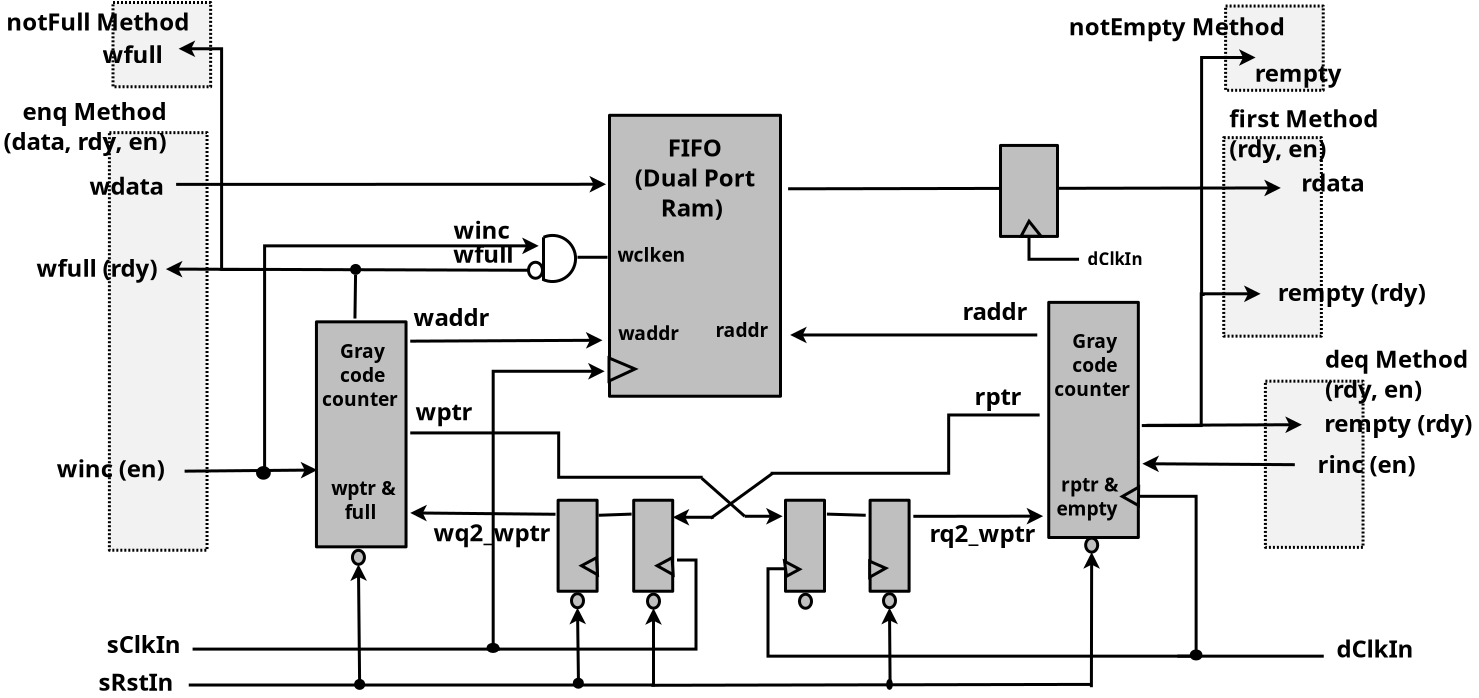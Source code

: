<?xml version="1.0" encoding="UTF-8"?>
<dia:diagram xmlns:dia="http://www.lysator.liu.se/~alla/dia/">
  <dia:layer name="Background" visible="true" active="true">
    <dia:object type="Standard - Box" version="0" id="O0">
      <dia:attribute name="obj_pos">
        <dia:point val="-5.925,0.812"/>
      </dia:attribute>
      <dia:attribute name="obj_bb">
        <dia:rectangle val="-6.0,0.738;-0.968,5.1"/>
      </dia:attribute>
      <dia:attribute name="elem_corner">
        <dia:point val="-5.925,0.812"/>
      </dia:attribute>
      <dia:attribute name="elem_width">
        <dia:real val="4.882"/>
      </dia:attribute>
      <dia:attribute name="elem_height">
        <dia:real val="4.213"/>
      </dia:attribute>
      <dia:attribute name="border_width">
        <dia:real val="0.15"/>
      </dia:attribute>
      <dia:attribute name="inner_color">
        <dia:color val="#f2f2f2"/>
      </dia:attribute>
      <dia:attribute name="show_background">
        <dia:boolean val="true"/>
      </dia:attribute>
      <dia:attribute name="line_style">
        <dia:enum val="4"/>
      </dia:attribute>
      <dia:attribute name="corner_radius">
        <dia:real val="1.175e-39"/>
      </dia:attribute>
    </dia:object>
    <dia:object type="Standard - Box" version="0" id="O1">
      <dia:attribute name="obj_pos">
        <dia:point val="49.612,7.568"/>
      </dia:attribute>
      <dia:attribute name="obj_bb">
        <dia:rectangle val="49.537,7.493;54.57,17.57"/>
      </dia:attribute>
      <dia:attribute name="elem_corner">
        <dia:point val="49.612,7.568"/>
      </dia:attribute>
      <dia:attribute name="elem_width">
        <dia:real val="4.882"/>
      </dia:attribute>
      <dia:attribute name="elem_height">
        <dia:real val="9.926"/>
      </dia:attribute>
      <dia:attribute name="border_width">
        <dia:real val="0.15"/>
      </dia:attribute>
      <dia:attribute name="inner_color">
        <dia:color val="#f2f2f2"/>
      </dia:attribute>
      <dia:attribute name="show_background">
        <dia:boolean val="true"/>
      </dia:attribute>
      <dia:attribute name="line_style">
        <dia:enum val="4"/>
      </dia:attribute>
      <dia:attribute name="corner_radius">
        <dia:real val="1.175e-39"/>
      </dia:attribute>
    </dia:object>
    <dia:object type="Standard - Box" version="0" id="O2">
      <dia:attribute name="obj_pos">
        <dia:point val="51.695,19.745"/>
      </dia:attribute>
      <dia:attribute name="obj_bb">
        <dia:rectangle val="51.62,19.67;56.652,28.132"/>
      </dia:attribute>
      <dia:attribute name="elem_corner">
        <dia:point val="51.695,19.745"/>
      </dia:attribute>
      <dia:attribute name="elem_width">
        <dia:real val="4.882"/>
      </dia:attribute>
      <dia:attribute name="elem_height">
        <dia:real val="8.312"/>
      </dia:attribute>
      <dia:attribute name="border_width">
        <dia:real val="0.15"/>
      </dia:attribute>
      <dia:attribute name="inner_color">
        <dia:color val="#f2f2f2"/>
      </dia:attribute>
      <dia:attribute name="show_background">
        <dia:boolean val="true"/>
      </dia:attribute>
      <dia:attribute name="line_style">
        <dia:enum val="4"/>
      </dia:attribute>
      <dia:attribute name="corner_radius">
        <dia:real val="1.175e-39"/>
      </dia:attribute>
    </dia:object>
    <dia:object type="Standard - Text" version="1" id="O3">
      <dia:attribute name="obj_pos">
        <dia:point val="54.678,19.073"/>
      </dia:attribute>
      <dia:attribute name="obj_bb">
        <dia:rectangle val="54.678,17.958;63.171,20.858"/>
      </dia:attribute>
      <dia:attribute name="text">
        <dia:composite type="text">
          <dia:attribute name="string">
            <dia:string>#deq Method 
(rdy, en) #</dia:string>
          </dia:attribute>
          <dia:attribute name="font">
            <dia:font family="sans" style="80" name="Helvetica-Bold"/>
          </dia:attribute>
          <dia:attribute name="height">
            <dia:real val="1.5"/>
          </dia:attribute>
          <dia:attribute name="pos">
            <dia:point val="54.678,19.073"/>
          </dia:attribute>
          <dia:attribute name="color">
            <dia:color val="#000000"/>
          </dia:attribute>
          <dia:attribute name="alignment">
            <dia:enum val="0"/>
          </dia:attribute>
        </dia:composite>
      </dia:attribute>
      <dia:attribute name="valign">
        <dia:enum val="3"/>
      </dia:attribute>
    </dia:object>
    <dia:object type="Standard - Box" version="0" id="O4">
      <dia:attribute name="obj_pos">
        <dia:point val="-6.105,7.318"/>
      </dia:attribute>
      <dia:attribute name="obj_bb">
        <dia:rectangle val="-6.18,7.243;-1.148,28.276"/>
      </dia:attribute>
      <dia:attribute name="elem_corner">
        <dia:point val="-6.105,7.318"/>
      </dia:attribute>
      <dia:attribute name="elem_width">
        <dia:real val="4.882"/>
      </dia:attribute>
      <dia:attribute name="elem_height">
        <dia:real val="20.882"/>
      </dia:attribute>
      <dia:attribute name="border_width">
        <dia:real val="0.15"/>
      </dia:attribute>
      <dia:attribute name="inner_color">
        <dia:color val="#f2f2f2"/>
      </dia:attribute>
      <dia:attribute name="show_background">
        <dia:boolean val="true"/>
      </dia:attribute>
      <dia:attribute name="line_style">
        <dia:enum val="4"/>
      </dia:attribute>
      <dia:attribute name="corner_radius">
        <dia:real val="1.175e-39"/>
      </dia:attribute>
    </dia:object>
    <dia:object type="Standard - Box" version="0" id="O5">
      <dia:attribute name="obj_pos">
        <dia:point val="18.9,6.451"/>
      </dia:attribute>
      <dia:attribute name="obj_bb">
        <dia:rectangle val="18.825,6.376;27.525,20.575"/>
      </dia:attribute>
      <dia:attribute name="elem_corner">
        <dia:point val="18.9,6.451"/>
      </dia:attribute>
      <dia:attribute name="elem_width">
        <dia:real val="8.55"/>
      </dia:attribute>
      <dia:attribute name="elem_height">
        <dia:real val="14.049"/>
      </dia:attribute>
      <dia:attribute name="border_width">
        <dia:real val="0.15"/>
      </dia:attribute>
      <dia:attribute name="inner_color">
        <dia:color val="#bfbfbf"/>
      </dia:attribute>
      <dia:attribute name="show_background">
        <dia:boolean val="true"/>
      </dia:attribute>
      <dia:attribute name="corner_radius">
        <dia:real val="1.175e-39"/>
      </dia:attribute>
    </dia:object>
    <dia:object type="Standard - Text" version="1" id="O6">
      <dia:attribute name="obj_pos">
        <dia:point val="23.166,8.516"/>
      </dia:attribute>
      <dia:attribute name="obj_bb">
        <dia:rectangle val="19.712,7.401;26.62,11.801"/>
      </dia:attribute>
      <dia:attribute name="text">
        <dia:composite type="text">
          <dia:attribute name="string">
            <dia:string>#FIFO
(Dual Port
Ram) #</dia:string>
          </dia:attribute>
          <dia:attribute name="font">
            <dia:font family="sans" style="80" name="Helvetica-Bold"/>
          </dia:attribute>
          <dia:attribute name="height">
            <dia:real val="1.5"/>
          </dia:attribute>
          <dia:attribute name="pos">
            <dia:point val="23.166,8.516"/>
          </dia:attribute>
          <dia:attribute name="color">
            <dia:color val="#000000"/>
          </dia:attribute>
          <dia:attribute name="alignment">
            <dia:enum val="1"/>
          </dia:attribute>
        </dia:composite>
      </dia:attribute>
      <dia:attribute name="valign">
        <dia:enum val="3"/>
      </dia:attribute>
    </dia:object>
    <dia:object type="Standard - Line" version="0" id="O7">
      <dia:attribute name="obj_pos">
        <dia:point val="-2.769,9.907"/>
      </dia:attribute>
      <dia:attribute name="obj_bb">
        <dia:rectangle val="-2.844,9.482;18.894,10.318"/>
      </dia:attribute>
      <dia:attribute name="conn_endpoints">
        <dia:point val="-2.769,9.907"/>
        <dia:point val="18.727,9.9"/>
      </dia:attribute>
      <dia:attribute name="numcp">
        <dia:int val="1"/>
      </dia:attribute>
      <dia:attribute name="line_width">
        <dia:real val="0.15"/>
      </dia:attribute>
      <dia:attribute name="end_arrow">
        <dia:enum val="22"/>
      </dia:attribute>
      <dia:attribute name="end_arrow_length">
        <dia:real val="0.5"/>
      </dia:attribute>
      <dia:attribute name="end_arrow_width">
        <dia:real val="0.5"/>
      </dia:attribute>
    </dia:object>
    <dia:object type="Standard - Text" version="1" id="O8">
      <dia:attribute name="obj_pos">
        <dia:point val="-5.098,10.42"/>
      </dia:attribute>
      <dia:attribute name="obj_bb">
        <dia:rectangle val="-7.387,9.305;-2.809,10.705"/>
      </dia:attribute>
      <dia:attribute name="text">
        <dia:composite type="text">
          <dia:attribute name="string">
            <dia:string>#wdata #</dia:string>
          </dia:attribute>
          <dia:attribute name="font">
            <dia:font family="sans" style="80" name="Helvetica-Bold"/>
          </dia:attribute>
          <dia:attribute name="height">
            <dia:real val="1.5"/>
          </dia:attribute>
          <dia:attribute name="pos">
            <dia:point val="-5.098,10.42"/>
          </dia:attribute>
          <dia:attribute name="color">
            <dia:color val="#000000"/>
          </dia:attribute>
          <dia:attribute name="alignment">
            <dia:enum val="1"/>
          </dia:attribute>
        </dia:composite>
      </dia:attribute>
      <dia:attribute name="valign">
        <dia:enum val="3"/>
      </dia:attribute>
    </dia:object>
    <dia:object type="Standard - Line" version="0" id="O9">
      <dia:attribute name="obj_pos">
        <dia:point val="27.83,10.127"/>
      </dia:attribute>
      <dia:attribute name="obj_bb">
        <dia:rectangle val="27.755,9.667;52.634,10.502"/>
      </dia:attribute>
      <dia:attribute name="conn_endpoints">
        <dia:point val="27.83,10.127"/>
        <dia:point val="52.466,10.083"/>
      </dia:attribute>
      <dia:attribute name="numcp">
        <dia:int val="1"/>
      </dia:attribute>
      <dia:attribute name="line_width">
        <dia:real val="0.15"/>
      </dia:attribute>
      <dia:attribute name="end_arrow">
        <dia:enum val="22"/>
      </dia:attribute>
      <dia:attribute name="end_arrow_length">
        <dia:real val="0.5"/>
      </dia:attribute>
      <dia:attribute name="end_arrow_width">
        <dia:real val="0.5"/>
      </dia:attribute>
    </dia:object>
    <dia:object type="Standard - Text" version="1" id="O10">
      <dia:attribute name="obj_pos">
        <dia:point val="55.214,10.265"/>
      </dia:attribute>
      <dia:attribute name="obj_bb">
        <dia:rectangle val="53.183,9.15;57.246,10.55"/>
      </dia:attribute>
      <dia:attribute name="text">
        <dia:composite type="text">
          <dia:attribute name="string">
            <dia:string>#rdata #</dia:string>
          </dia:attribute>
          <dia:attribute name="font">
            <dia:font family="sans" style="80" name="Helvetica-Bold"/>
          </dia:attribute>
          <dia:attribute name="height">
            <dia:real val="1.5"/>
          </dia:attribute>
          <dia:attribute name="pos">
            <dia:point val="55.214,10.265"/>
          </dia:attribute>
          <dia:attribute name="color">
            <dia:color val="#000000"/>
          </dia:attribute>
          <dia:attribute name="alignment">
            <dia:enum val="1"/>
          </dia:attribute>
        </dia:composite>
      </dia:attribute>
      <dia:attribute name="valign">
        <dia:enum val="3"/>
      </dia:attribute>
    </dia:object>
    <dia:group>
      <dia:group>
        <dia:object type="Standard - Arc" version="0" id="O11">
          <dia:attribute name="obj_pos">
            <dia:point val="15.55,14.65"/>
          </dia:attribute>
          <dia:attribute name="obj_bb">
            <dia:rectangle val="15.473,12.383;17.279,14.839"/>
          </dia:attribute>
          <dia:attribute name="conn_endpoints">
            <dia:point val="15.55,14.65"/>
            <dia:point val="15.6,12.55"/>
          </dia:attribute>
          <dia:attribute name="curve_distance">
            <dia:real val="1.629"/>
          </dia:attribute>
          <dia:attribute name="line_width">
            <dia:real val="0.15"/>
          </dia:attribute>
        </dia:object>
        <dia:object type="Standard - Line" version="0" id="O12">
          <dia:attribute name="obj_pos">
            <dia:point val="15.6,12.55"/>
          </dia:attribute>
          <dia:attribute name="obj_bb">
            <dia:rectangle val="15.525,12.475;15.675,14.775"/>
          </dia:attribute>
          <dia:attribute name="conn_endpoints">
            <dia:point val="15.6,12.55"/>
            <dia:point val="15.6,14.7"/>
          </dia:attribute>
          <dia:attribute name="numcp">
            <dia:int val="1"/>
          </dia:attribute>
          <dia:attribute name="line_width">
            <dia:real val="0.15"/>
          </dia:attribute>
        </dia:object>
      </dia:group>
      <dia:object type="Standard - Ellipse" version="0" id="O13">
        <dia:attribute name="obj_pos">
          <dia:point val="14.85,13.8"/>
        </dia:attribute>
        <dia:attribute name="obj_bb">
          <dia:rectangle val="14.775,13.725;15.625,14.675"/>
        </dia:attribute>
        <dia:attribute name="elem_corner">
          <dia:point val="14.85,13.8"/>
        </dia:attribute>
        <dia:attribute name="elem_width">
          <dia:real val="0.7"/>
        </dia:attribute>
        <dia:attribute name="elem_height">
          <dia:real val="0.8"/>
        </dia:attribute>
        <dia:attribute name="border_width">
          <dia:real val="0.15"/>
        </dia:attribute>
      </dia:object>
    </dia:group>
    <dia:object type="Standard - Line" version="0" id="O14">
      <dia:attribute name="obj_pos">
        <dia:point val="17.3,13.55"/>
      </dia:attribute>
      <dia:attribute name="obj_bb">
        <dia:rectangle val="17.225,13.475;18.875,13.625"/>
      </dia:attribute>
      <dia:attribute name="conn_endpoints">
        <dia:point val="17.3,13.55"/>
        <dia:point val="18.8,13.55"/>
      </dia:attribute>
      <dia:attribute name="numcp">
        <dia:int val="1"/>
      </dia:attribute>
      <dia:attribute name="line_width">
        <dia:real val="0.15"/>
      </dia:attribute>
    </dia:object>
    <dia:object type="Standard - Text" version="1" id="O15">
      <dia:attribute name="obj_pos">
        <dia:point val="21.125,13.775"/>
      </dia:attribute>
      <dia:attribute name="obj_bb">
        <dia:rectangle val="19.091,12.883;23.159,14.002"/>
      </dia:attribute>
      <dia:attribute name="text">
        <dia:composite type="text">
          <dia:attribute name="string">
            <dia:string>#wclken #</dia:string>
          </dia:attribute>
          <dia:attribute name="font">
            <dia:font family="sans" style="80" name="Helvetica-Bold"/>
          </dia:attribute>
          <dia:attribute name="height">
            <dia:real val="1.2"/>
          </dia:attribute>
          <dia:attribute name="pos">
            <dia:point val="21.125,13.775"/>
          </dia:attribute>
          <dia:attribute name="color">
            <dia:color val="#000000"/>
          </dia:attribute>
          <dia:attribute name="alignment">
            <dia:enum val="1"/>
          </dia:attribute>
        </dia:composite>
      </dia:attribute>
      <dia:attribute name="valign">
        <dia:enum val="3"/>
      </dia:attribute>
    </dia:object>
    <dia:object type="Standard - Line" version="0" id="O16">
      <dia:attribute name="obj_pos">
        <dia:point val="-3.282,14.142"/>
      </dia:attribute>
      <dia:attribute name="obj_bb">
        <dia:rectangle val="-3.357,13.727;14.925,14.562"/>
      </dia:attribute>
      <dia:attribute name="conn_endpoints">
        <dia:point val="-3.282,14.142"/>
        <dia:point val="14.85,14.2"/>
      </dia:attribute>
      <dia:attribute name="numcp">
        <dia:int val="1"/>
      </dia:attribute>
      <dia:attribute name="line_width">
        <dia:real val="0.15"/>
      </dia:attribute>
      <dia:attribute name="start_arrow">
        <dia:enum val="22"/>
      </dia:attribute>
      <dia:attribute name="start_arrow_length">
        <dia:real val="0.5"/>
      </dia:attribute>
      <dia:attribute name="start_arrow_width">
        <dia:real val="0.5"/>
      </dia:attribute>
      <dia:connections>
        <dia:connection handle="1" to="O13" connection="3"/>
      </dia:connections>
    </dia:object>
    <dia:object type="Standard - Text" version="1" id="O17">
      <dia:attribute name="obj_pos">
        <dia:point val="-6.576,14.518"/>
      </dia:attribute>
      <dia:attribute name="obj_bb">
        <dia:rectangle val="-10.314,13.403;-2.839,14.803"/>
      </dia:attribute>
      <dia:attribute name="text">
        <dia:composite type="text">
          <dia:attribute name="string">
            <dia:string>#wfull (rdy) #</dia:string>
          </dia:attribute>
          <dia:attribute name="font">
            <dia:font family="sans" style="80" name="Helvetica-Bold"/>
          </dia:attribute>
          <dia:attribute name="height">
            <dia:real val="1.5"/>
          </dia:attribute>
          <dia:attribute name="pos">
            <dia:point val="-6.576,14.518"/>
          </dia:attribute>
          <dia:attribute name="color">
            <dia:color val="#000000"/>
          </dia:attribute>
          <dia:attribute name="alignment">
            <dia:enum val="1"/>
          </dia:attribute>
        </dia:composite>
      </dia:attribute>
      <dia:attribute name="valign">
        <dia:enum val="3"/>
      </dia:attribute>
    </dia:object>
    <dia:object type="Standard - Line" version="0" id="O18">
      <dia:attribute name="obj_pos">
        <dia:point val="8.937,17.745"/>
      </dia:attribute>
      <dia:attribute name="obj_bb">
        <dia:rectangle val="8.861,17.285;18.718,18.121"/>
      </dia:attribute>
      <dia:attribute name="conn_endpoints">
        <dia:point val="8.937,17.745"/>
        <dia:point val="18.55,17.7"/>
      </dia:attribute>
      <dia:attribute name="numcp">
        <dia:int val="1"/>
      </dia:attribute>
      <dia:attribute name="line_width">
        <dia:real val="0.15"/>
      </dia:attribute>
      <dia:attribute name="end_arrow">
        <dia:enum val="22"/>
      </dia:attribute>
      <dia:attribute name="end_arrow_length">
        <dia:real val="0.5"/>
      </dia:attribute>
      <dia:attribute name="end_arrow_width">
        <dia:real val="0.5"/>
      </dia:attribute>
    </dia:object>
    <dia:object type="Standard - Text" version="1" id="O19">
      <dia:attribute name="obj_pos">
        <dia:point val="20.987,17.7"/>
      </dia:attribute>
      <dia:attribute name="obj_bb">
        <dia:rectangle val="19.129,16.807;22.846,17.927"/>
      </dia:attribute>
      <dia:attribute name="text">
        <dia:composite type="text">
          <dia:attribute name="string">
            <dia:string>#waddr #</dia:string>
          </dia:attribute>
          <dia:attribute name="font">
            <dia:font family="sans" style="80" name="Helvetica-Bold"/>
          </dia:attribute>
          <dia:attribute name="height">
            <dia:real val="1.2"/>
          </dia:attribute>
          <dia:attribute name="pos">
            <dia:point val="20.987,17.7"/>
          </dia:attribute>
          <dia:attribute name="color">
            <dia:color val="#000000"/>
          </dia:attribute>
          <dia:attribute name="alignment">
            <dia:enum val="1"/>
          </dia:attribute>
        </dia:composite>
      </dia:attribute>
      <dia:attribute name="valign">
        <dia:enum val="3"/>
      </dia:attribute>
    </dia:object>
    <dia:object type="Standard - Text" version="1" id="O20">
      <dia:attribute name="obj_pos">
        <dia:point val="25.646,17.534"/>
      </dia:attribute>
      <dia:attribute name="obj_bb">
        <dia:rectangle val="23.994,16.642;27.297,17.762"/>
      </dia:attribute>
      <dia:attribute name="text">
        <dia:composite type="text">
          <dia:attribute name="string">
            <dia:string>#raddr #</dia:string>
          </dia:attribute>
          <dia:attribute name="font">
            <dia:font family="sans" style="80" name="Helvetica-Bold"/>
          </dia:attribute>
          <dia:attribute name="height">
            <dia:real val="1.2"/>
          </dia:attribute>
          <dia:attribute name="pos">
            <dia:point val="25.646,17.534"/>
          </dia:attribute>
          <dia:attribute name="color">
            <dia:color val="#000000"/>
          </dia:attribute>
          <dia:attribute name="alignment">
            <dia:enum val="1"/>
          </dia:attribute>
        </dia:composite>
      </dia:attribute>
      <dia:attribute name="valign">
        <dia:enum val="3"/>
      </dia:attribute>
    </dia:object>
    <dia:object type="Standard - Line" version="0" id="O21">
      <dia:attribute name="obj_pos">
        <dia:point val="27.932,17.435"/>
      </dia:attribute>
      <dia:attribute name="obj_bb">
        <dia:rectangle val="27.857,17.018;40.364,17.853"/>
      </dia:attribute>
      <dia:attribute name="conn_endpoints">
        <dia:point val="27.932,17.435"/>
        <dia:point val="40.289,17.436"/>
      </dia:attribute>
      <dia:attribute name="numcp">
        <dia:int val="1"/>
      </dia:attribute>
      <dia:attribute name="line_width">
        <dia:real val="0.15"/>
      </dia:attribute>
      <dia:attribute name="start_arrow">
        <dia:enum val="22"/>
      </dia:attribute>
      <dia:attribute name="start_arrow_length">
        <dia:real val="0.5"/>
      </dia:attribute>
      <dia:attribute name="start_arrow_width">
        <dia:real val="0.5"/>
      </dia:attribute>
    </dia:object>
    <dia:object type="Standard - Line" version="0" id="O22">
      <dia:attribute name="obj_pos">
        <dia:point val="-2.345,24.245"/>
      </dia:attribute>
      <dia:attribute name="obj_bb">
        <dia:rectangle val="-2.421,23.776;4.458,24.612"/>
      </dia:attribute>
      <dia:attribute name="conn_endpoints">
        <dia:point val="-2.345,24.245"/>
        <dia:point val="4.29,24.188"/>
      </dia:attribute>
      <dia:attribute name="numcp">
        <dia:int val="1"/>
      </dia:attribute>
      <dia:attribute name="line_width">
        <dia:real val="0.15"/>
      </dia:attribute>
      <dia:attribute name="end_arrow">
        <dia:enum val="22"/>
      </dia:attribute>
      <dia:attribute name="end_arrow_length">
        <dia:real val="0.5"/>
      </dia:attribute>
      <dia:attribute name="end_arrow_width">
        <dia:real val="0.5"/>
      </dia:attribute>
    </dia:object>
    <dia:object type="Standard - Box" version="0" id="O23">
      <dia:attribute name="obj_pos">
        <dia:point val="40.862,15.804"/>
      </dia:attribute>
      <dia:attribute name="obj_bb">
        <dia:rectangle val="40.787,15.729;45.417,27.636"/>
      </dia:attribute>
      <dia:attribute name="elem_corner">
        <dia:point val="40.862,15.804"/>
      </dia:attribute>
      <dia:attribute name="elem_width">
        <dia:real val="4.48"/>
      </dia:attribute>
      <dia:attribute name="elem_height">
        <dia:real val="11.757"/>
      </dia:attribute>
      <dia:attribute name="border_width">
        <dia:real val="0.15"/>
      </dia:attribute>
      <dia:attribute name="inner_color">
        <dia:color val="#bfbfbf"/>
      </dia:attribute>
      <dia:attribute name="show_background">
        <dia:boolean val="true"/>
      </dia:attribute>
      <dia:attribute name="corner_radius">
        <dia:real val="1.175e-39"/>
      </dia:attribute>
    </dia:object>
    <dia:object type="Standard - Text" version="1" id="O24">
      <dia:attribute name="obj_pos">
        <dia:point val="43.167,18.086"/>
      </dia:attribute>
      <dia:attribute name="obj_bb">
        <dia:rectangle val="40.911,17.193;45.424,20.713"/>
      </dia:attribute>
      <dia:attribute name="text">
        <dia:composite type="text">
          <dia:attribute name="string">
            <dia:string>#Gray
code
counter #</dia:string>
          </dia:attribute>
          <dia:attribute name="font">
            <dia:font family="sans" style="80" name="Helvetica-Bold"/>
          </dia:attribute>
          <dia:attribute name="height">
            <dia:real val="1.2"/>
          </dia:attribute>
          <dia:attribute name="pos">
            <dia:point val="43.167,18.086"/>
          </dia:attribute>
          <dia:attribute name="color">
            <dia:color val="#000000"/>
          </dia:attribute>
          <dia:attribute name="alignment">
            <dia:enum val="1"/>
          </dia:attribute>
        </dia:composite>
      </dia:attribute>
      <dia:attribute name="valign">
        <dia:enum val="3"/>
      </dia:attribute>
    </dia:object>
    <dia:object type="Standard - Polygon" version="0" id="O25">
      <dia:attribute name="obj_pos">
        <dia:point val="18.875,18.587"/>
      </dia:attribute>
      <dia:attribute name="obj_bb">
        <dia:rectangle val="18.8,18.474;20.36,19.855"/>
      </dia:attribute>
      <dia:attribute name="poly_points">
        <dia:point val="18.875,18.587"/>
        <dia:point val="20.175,19.137"/>
        <dia:point val="18.875,19.738"/>
      </dia:attribute>
      <dia:attribute name="line_width">
        <dia:real val="0.15"/>
      </dia:attribute>
      <dia:attribute name="inner_color">
        <dia:color val="#bfbfbf"/>
      </dia:attribute>
      <dia:attribute name="show_background">
        <dia:boolean val="true"/>
      </dia:attribute>
    </dia:object>
    <dia:group>
      <dia:group>
        <dia:object type="Standard - Box" version="0" id="O26">
          <dia:attribute name="obj_pos">
            <dia:point val="16.33,25.7"/>
          </dia:attribute>
          <dia:attribute name="obj_bb">
            <dia:rectangle val="16.255,25.625;18.355,30.325"/>
          </dia:attribute>
          <dia:attribute name="elem_corner">
            <dia:point val="16.33,25.7"/>
          </dia:attribute>
          <dia:attribute name="elem_width">
            <dia:real val="1.95"/>
          </dia:attribute>
          <dia:attribute name="elem_height">
            <dia:real val="4.55"/>
          </dia:attribute>
          <dia:attribute name="border_width">
            <dia:real val="0.15"/>
          </dia:attribute>
          <dia:attribute name="inner_color">
            <dia:color val="#bfbfbf"/>
          </dia:attribute>
          <dia:attribute name="show_background">
            <dia:boolean val="true"/>
          </dia:attribute>
          <dia:attribute name="corner_radius">
            <dia:real val="1.175e-39"/>
          </dia:attribute>
        </dia:object>
        <dia:object type="Standard - Polygon" version="0" id="O27">
          <dia:attribute name="obj_pos">
            <dia:point val="18.25,28.573"/>
          </dia:attribute>
          <dia:attribute name="obj_bb">
            <dia:rectangle val="17.344,28.451;18.383,29.555"/>
          </dia:attribute>
          <dia:attribute name="poly_points">
            <dia:point val="18.25,28.573"/>
            <dia:point val="18.3,29.422"/>
            <dia:point val="17.5,28.973"/>
          </dia:attribute>
          <dia:attribute name="line_width">
            <dia:real val="0.15"/>
          </dia:attribute>
          <dia:attribute name="inner_color">
            <dia:color val="#bfbfbf"/>
          </dia:attribute>
          <dia:attribute name="show_background">
            <dia:boolean val="true"/>
          </dia:attribute>
        </dia:object>
      </dia:group>
      <dia:object type="Standard - Ellipse" version="0" id="O28">
        <dia:attribute name="obj_pos">
          <dia:point val="17,30.372"/>
        </dia:attribute>
        <dia:attribute name="obj_bb">
          <dia:rectangle val="16.925,30.297;17.675,31.148"/>
        </dia:attribute>
        <dia:attribute name="elem_corner">
          <dia:point val="17,30.372"/>
        </dia:attribute>
        <dia:attribute name="elem_width">
          <dia:real val="0.6"/>
        </dia:attribute>
        <dia:attribute name="elem_height">
          <dia:real val="0.7"/>
        </dia:attribute>
        <dia:attribute name="border_width">
          <dia:real val="0.15"/>
        </dia:attribute>
        <dia:attribute name="inner_color">
          <dia:color val="#bfbfbf"/>
        </dia:attribute>
      </dia:object>
    </dia:group>
    <dia:object type="Standard - Ellipse" version="0" id="O29">
      <dia:attribute name="obj_pos">
        <dia:point val="42.708,27.593"/>
      </dia:attribute>
      <dia:attribute name="obj_bb">
        <dia:rectangle val="42.633,27.518;43.383,28.368"/>
      </dia:attribute>
      <dia:attribute name="elem_corner">
        <dia:point val="42.708,27.593"/>
      </dia:attribute>
      <dia:attribute name="elem_width">
        <dia:real val="0.6"/>
      </dia:attribute>
      <dia:attribute name="elem_height">
        <dia:real val="0.7"/>
      </dia:attribute>
      <dia:attribute name="border_width">
        <dia:real val="0.15"/>
      </dia:attribute>
      <dia:attribute name="inner_color">
        <dia:color val="#bfbfbf"/>
      </dia:attribute>
    </dia:object>
    <dia:group>
      <dia:group>
        <dia:object type="Standard - Box" version="0" id="O30">
          <dia:attribute name="obj_pos">
            <dia:point val="27.7,25.7"/>
          </dia:attribute>
          <dia:attribute name="obj_bb">
            <dia:rectangle val="27.625,25.625;29.725,30.325"/>
          </dia:attribute>
          <dia:attribute name="elem_corner">
            <dia:point val="27.7,25.7"/>
          </dia:attribute>
          <dia:attribute name="elem_width">
            <dia:real val="1.95"/>
          </dia:attribute>
          <dia:attribute name="elem_height">
            <dia:real val="4.55"/>
          </dia:attribute>
          <dia:attribute name="border_width">
            <dia:real val="0.15"/>
          </dia:attribute>
          <dia:attribute name="inner_color">
            <dia:color val="#bfbfbf"/>
          </dia:attribute>
          <dia:attribute name="show_background">
            <dia:boolean val="true"/>
          </dia:attribute>
          <dia:attribute name="corner_radius">
            <dia:real val="1.175e-39"/>
          </dia:attribute>
        </dia:object>
        <dia:object type="Standard - Polygon" version="0" id="O31">
          <dia:attribute name="obj_pos">
            <dia:point val="27.65,28.75"/>
          </dia:attribute>
          <dia:attribute name="obj_bb">
            <dia:rectangle val="27.556,28.615;28.559,29.617"/>
          </dia:attribute>
          <dia:attribute name="poly_points">
            <dia:point val="27.65,28.75"/>
            <dia:point val="28.4,29.15"/>
            <dia:point val="27.75,29.5"/>
          </dia:attribute>
          <dia:attribute name="line_width">
            <dia:real val="0.15"/>
          </dia:attribute>
          <dia:attribute name="inner_color">
            <dia:color val="#bfbfbf"/>
          </dia:attribute>
          <dia:attribute name="show_background">
            <dia:boolean val="true"/>
          </dia:attribute>
        </dia:object>
      </dia:group>
      <dia:object type="Standard - Ellipse" version="0" id="O32">
        <dia:attribute name="obj_pos">
          <dia:point val="28.4,30.4"/>
        </dia:attribute>
        <dia:attribute name="obj_bb">
          <dia:rectangle val="28.325,30.325;29.075,31.175"/>
        </dia:attribute>
        <dia:attribute name="elem_corner">
          <dia:point val="28.4,30.4"/>
        </dia:attribute>
        <dia:attribute name="elem_width">
          <dia:real val="0.6"/>
        </dia:attribute>
        <dia:attribute name="elem_height">
          <dia:real val="0.7"/>
        </dia:attribute>
        <dia:attribute name="border_width">
          <dia:real val="0.15"/>
        </dia:attribute>
        <dia:attribute name="inner_color">
          <dia:color val="#bfbfbf"/>
        </dia:attribute>
      </dia:object>
    </dia:group>
    <dia:object type="Standard - Line" version="0" id="O33">
      <dia:attribute name="obj_pos">
        <dia:point val="16.2,26.4"/>
      </dia:attribute>
      <dia:attribute name="obj_bb">
        <dia:rectangle val="8.769,25.922;16.276,26.757"/>
      </dia:attribute>
      <dia:attribute name="conn_endpoints">
        <dia:point val="16.2,26.4"/>
        <dia:point val="8.937,26.333"/>
      </dia:attribute>
      <dia:attribute name="numcp">
        <dia:int val="1"/>
      </dia:attribute>
      <dia:attribute name="line_width">
        <dia:real val="0.15"/>
      </dia:attribute>
      <dia:attribute name="end_arrow">
        <dia:enum val="22"/>
      </dia:attribute>
      <dia:attribute name="end_arrow_length">
        <dia:real val="0.5"/>
      </dia:attribute>
      <dia:attribute name="end_arrow_width">
        <dia:real val="0.5"/>
      </dia:attribute>
    </dia:object>
    <dia:object type="Standard - Line" version="0" id="O34">
      <dia:attribute name="obj_pos">
        <dia:point val="34.091,26.503"/>
      </dia:attribute>
      <dia:attribute name="obj_bb">
        <dia:rectangle val="34.016,26.078;40.751,26.913"/>
      </dia:attribute>
      <dia:attribute name="conn_endpoints">
        <dia:point val="34.091,26.503"/>
        <dia:point val="40.584,26.495"/>
      </dia:attribute>
      <dia:attribute name="numcp">
        <dia:int val="1"/>
      </dia:attribute>
      <dia:attribute name="line_width">
        <dia:real val="0.15"/>
      </dia:attribute>
      <dia:attribute name="end_arrow">
        <dia:enum val="22"/>
      </dia:attribute>
      <dia:attribute name="end_arrow_length">
        <dia:real val="0.5"/>
      </dia:attribute>
      <dia:attribute name="end_arrow_width">
        <dia:real val="0.5"/>
      </dia:attribute>
    </dia:object>
    <dia:object type="Standard - ZigZagLine" version="1" id="O35">
      <dia:attribute name="obj_pos">
        <dia:point val="-2.063,34.965"/>
      </dia:attribute>
      <dia:attribute name="obj_bb">
        <dia:rectangle val="-2.139,30.927;21.518,35.04"/>
      </dia:attribute>
      <dia:attribute name="orth_points">
        <dia:point val="-2.063,34.965"/>
        <dia:point val="-2.063,34.938"/>
        <dia:point val="21.1,34.938"/>
        <dia:point val="21.1,31.095"/>
      </dia:attribute>
      <dia:attribute name="orth_orient">
        <dia:enum val="1"/>
        <dia:enum val="0"/>
        <dia:enum val="1"/>
      </dia:attribute>
      <dia:attribute name="autorouting">
        <dia:boolean val="false"/>
      </dia:attribute>
      <dia:attribute name="line_width">
        <dia:real val="0.15"/>
      </dia:attribute>
      <dia:attribute name="end_arrow">
        <dia:enum val="22"/>
      </dia:attribute>
      <dia:attribute name="end_arrow_length">
        <dia:real val="0.5"/>
      </dia:attribute>
      <dia:attribute name="end_arrow_width">
        <dia:real val="0.5"/>
      </dia:attribute>
      <dia:connections>
        <dia:connection handle="1" to="O64" connection="6"/>
      </dia:connections>
    </dia:object>
    <dia:object type="Standard - Line" version="0" id="O36">
      <dia:attribute name="obj_pos">
        <dia:point val="17.35,34.938"/>
      </dia:attribute>
      <dia:attribute name="obj_bb">
        <dia:rectangle val="16.891,30.905;17.726,35.014"/>
      </dia:attribute>
      <dia:attribute name="conn_endpoints">
        <dia:point val="17.35,34.938"/>
        <dia:point val="17.3,31.073"/>
      </dia:attribute>
      <dia:attribute name="numcp">
        <dia:int val="1"/>
      </dia:attribute>
      <dia:attribute name="line_width">
        <dia:real val="0.15"/>
      </dia:attribute>
      <dia:attribute name="end_arrow">
        <dia:enum val="22"/>
      </dia:attribute>
      <dia:attribute name="end_arrow_length">
        <dia:real val="0.5"/>
      </dia:attribute>
      <dia:attribute name="end_arrow_width">
        <dia:real val="0.5"/>
      </dia:attribute>
      <dia:connections>
        <dia:connection handle="1" to="O28" connection="6"/>
      </dia:connections>
    </dia:object>
    <dia:object type="Standard - Line" version="0" id="O37">
      <dia:attribute name="obj_pos">
        <dia:point val="6.407,34.965"/>
      </dia:attribute>
      <dia:attribute name="obj_bb">
        <dia:rectangle val="5.936,28.735;6.771,35.041"/>
      </dia:attribute>
      <dia:attribute name="conn_endpoints">
        <dia:point val="6.407,34.965"/>
        <dia:point val="6.347,28.903"/>
      </dia:attribute>
      <dia:attribute name="numcp">
        <dia:int val="1"/>
      </dia:attribute>
      <dia:attribute name="line_width">
        <dia:real val="0.15"/>
      </dia:attribute>
      <dia:attribute name="end_arrow">
        <dia:enum val="22"/>
      </dia:attribute>
      <dia:attribute name="end_arrow_length">
        <dia:real val="0.5"/>
      </dia:attribute>
      <dia:attribute name="end_arrow_width">
        <dia:real val="0.5"/>
      </dia:attribute>
      <dia:connections>
        <dia:connection handle="1" to="O79" connection="6"/>
      </dia:connections>
    </dia:object>
    <dia:object type="Standard - Line" version="0" id="O38">
      <dia:attribute name="obj_pos">
        <dia:point val="32.93,34.965"/>
      </dia:attribute>
      <dia:attribute name="obj_bb">
        <dia:rectangle val="32.487,30.905;33.323,35.041"/>
      </dia:attribute>
      <dia:attribute name="conn_endpoints">
        <dia:point val="32.93,34.965"/>
        <dia:point val="32.9,31.073"/>
      </dia:attribute>
      <dia:attribute name="numcp">
        <dia:int val="1"/>
      </dia:attribute>
      <dia:attribute name="line_width">
        <dia:real val="0.15"/>
      </dia:attribute>
      <dia:attribute name="end_arrow">
        <dia:enum val="22"/>
      </dia:attribute>
      <dia:attribute name="end_arrow_length">
        <dia:real val="0.5"/>
      </dia:attribute>
      <dia:attribute name="end_arrow_width">
        <dia:real val="0.5"/>
      </dia:attribute>
      <dia:connections>
        <dia:connection handle="1" to="O66" connection="6"/>
      </dia:connections>
    </dia:object>
    <dia:object type="Standard - Line" version="0" id="O39">
      <dia:attribute name="obj_pos">
        <dia:point val="42.995,35.048"/>
      </dia:attribute>
      <dia:attribute name="obj_bb">
        <dia:rectangle val="42.589,28.126;43.424,35.123"/>
      </dia:attribute>
      <dia:attribute name="conn_endpoints">
        <dia:point val="42.995,35.048"/>
        <dia:point val="43.008,28.293"/>
      </dia:attribute>
      <dia:attribute name="numcp">
        <dia:int val="1"/>
      </dia:attribute>
      <dia:attribute name="line_width">
        <dia:real val="0.15"/>
      </dia:attribute>
      <dia:attribute name="end_arrow">
        <dia:enum val="22"/>
      </dia:attribute>
      <dia:attribute name="end_arrow_length">
        <dia:real val="0.5"/>
      </dia:attribute>
      <dia:attribute name="end_arrow_width">
        <dia:real val="0.5"/>
      </dia:attribute>
      <dia:connections>
        <dia:connection handle="1" to="O29" connection="6"/>
      </dia:connections>
    </dia:object>
    <dia:object type="Standard - Polygon" version="0" id="O40">
      <dia:attribute name="obj_pos">
        <dia:point val="45.358,25.043"/>
      </dia:attribute>
      <dia:attribute name="obj_bb">
        <dia:rectangle val="44.391,24.913;45.435,26.088"/>
      </dia:attribute>
      <dia:attribute name="poly_points">
        <dia:point val="45.358,25.043"/>
        <dia:point val="45.342,25.961"/>
        <dia:point val="44.542,25.511"/>
      </dia:attribute>
      <dia:attribute name="line_width">
        <dia:real val="0.15"/>
      </dia:attribute>
      <dia:attribute name="inner_color">
        <dia:color val="#bfbfbf"/>
      </dia:attribute>
      <dia:attribute name="show_background">
        <dia:boolean val="true"/>
      </dia:attribute>
    </dia:object>
    <dia:object type="Standard - ZigZagLine" version="1" id="O41">
      <dia:attribute name="obj_pos">
        <dia:point val="27.7,29.125"/>
      </dia:attribute>
      <dia:attribute name="obj_bb">
        <dia:rectangle val="26.75,29.05;54.689,33.57"/>
      </dia:attribute>
      <dia:attribute name="orth_points">
        <dia:point val="27.7,29.125"/>
        <dia:point val="26.825,29.125"/>
        <dia:point val="26.825,33.495"/>
        <dia:point val="54.614,33.495"/>
      </dia:attribute>
      <dia:attribute name="orth_orient">
        <dia:enum val="0"/>
        <dia:enum val="1"/>
        <dia:enum val="0"/>
      </dia:attribute>
      <dia:attribute name="autorouting">
        <dia:boolean val="false"/>
      </dia:attribute>
      <dia:attribute name="line_width">
        <dia:real val="0.15"/>
      </dia:attribute>
      <dia:connections>
        <dia:connection handle="0" to="O31" connection="5"/>
      </dia:connections>
    </dia:object>
    <dia:object type="Standard - ZigZagLine" version="1" id="O42">
      <dia:attribute name="obj_pos">
        <dia:point val="45.35,25.502"/>
      </dia:attribute>
      <dia:attribute name="obj_bb">
        <dia:rectangle val="45.275,25.427;48.306,33.57"/>
      </dia:attribute>
      <dia:attribute name="orth_points">
        <dia:point val="45.35,25.502"/>
        <dia:point val="48.231,25.502"/>
        <dia:point val="48.231,33.495"/>
        <dia:point val="47.289,33.495"/>
      </dia:attribute>
      <dia:attribute name="orth_orient">
        <dia:enum val="0"/>
        <dia:enum val="1"/>
        <dia:enum val="0"/>
      </dia:attribute>
      <dia:attribute name="autorouting">
        <dia:boolean val="false"/>
      </dia:attribute>
      <dia:attribute name="line_width">
        <dia:real val="0.15"/>
      </dia:attribute>
      <dia:connections>
        <dia:connection handle="0" to="O40" connection="1"/>
      </dia:connections>
    </dia:object>
    <dia:object type="Standard - Text" version="1" id="O43">
      <dia:attribute name="obj_pos">
        <dia:point val="57.327,33.563"/>
      </dia:attribute>
      <dia:attribute name="obj_bb">
        <dia:rectangle val="54.992,32.448;59.662,33.848"/>
      </dia:attribute>
      <dia:attribute name="text">
        <dia:composite type="text">
          <dia:attribute name="string">
            <dia:string>#dClkIn #</dia:string>
          </dia:attribute>
          <dia:attribute name="font">
            <dia:font family="sans" style="80" name="Helvetica-Bold"/>
          </dia:attribute>
          <dia:attribute name="height">
            <dia:real val="1.5"/>
          </dia:attribute>
          <dia:attribute name="pos">
            <dia:point val="57.327,33.563"/>
          </dia:attribute>
          <dia:attribute name="color">
            <dia:color val="#000000"/>
          </dia:attribute>
          <dia:attribute name="alignment">
            <dia:enum val="1"/>
          </dia:attribute>
        </dia:composite>
      </dia:attribute>
      <dia:attribute name="valign">
        <dia:enum val="3"/>
      </dia:attribute>
    </dia:object>
    <dia:object type="Standard - Line" version="0" id="O44">
      <dia:attribute name="obj_pos">
        <dia:point val="45.73,21.954"/>
      </dia:attribute>
      <dia:attribute name="obj_bb">
        <dia:rectangle val="45.655,21.506;53.687,22.342"/>
      </dia:attribute>
      <dia:attribute name="conn_endpoints">
        <dia:point val="45.73,21.954"/>
        <dia:point val="53.519,21.921"/>
      </dia:attribute>
      <dia:attribute name="numcp">
        <dia:int val="1"/>
      </dia:attribute>
      <dia:attribute name="line_width">
        <dia:real val="0.15"/>
      </dia:attribute>
      <dia:attribute name="end_arrow">
        <dia:enum val="22"/>
      </dia:attribute>
      <dia:attribute name="end_arrow_length">
        <dia:real val="0.5"/>
      </dia:attribute>
      <dia:attribute name="end_arrow_width">
        <dia:real val="0.5"/>
      </dia:attribute>
    </dia:object>
    <dia:object type="Standard - Line" version="0" id="O45">
      <dia:attribute name="obj_pos">
        <dia:point val="45.542,23.873"/>
      </dia:attribute>
      <dia:attribute name="obj_bb">
        <dia:rectangle val="45.467,23.46;53.241,24.296"/>
      </dia:attribute>
      <dia:attribute name="conn_endpoints">
        <dia:point val="45.542,23.873"/>
        <dia:point val="53.166,23.921"/>
      </dia:attribute>
      <dia:attribute name="numcp">
        <dia:int val="1"/>
      </dia:attribute>
      <dia:attribute name="line_width">
        <dia:real val="0.15"/>
      </dia:attribute>
      <dia:attribute name="start_arrow">
        <dia:enum val="22"/>
      </dia:attribute>
      <dia:attribute name="start_arrow_length">
        <dia:real val="0.5"/>
      </dia:attribute>
      <dia:attribute name="start_arrow_width">
        <dia:real val="0.5"/>
      </dia:attribute>
    </dia:object>
    <dia:object type="Standard - ZigZagLine" version="1" id="O46">
      <dia:attribute name="obj_pos">
        <dia:point val="22.275,28.688"/>
      </dia:attribute>
      <dia:attribute name="obj_bb">
        <dia:rectangle val="-2.021,28.613;23.3,33.217"/>
      </dia:attribute>
      <dia:attribute name="orth_points">
        <dia:point val="22.275,28.688"/>
        <dia:point val="23.225,28.688"/>
        <dia:point val="23.225,33.142"/>
        <dia:point val="-1.946,33.142"/>
      </dia:attribute>
      <dia:attribute name="orth_orient">
        <dia:enum val="0"/>
        <dia:enum val="1"/>
        <dia:enum val="0"/>
      </dia:attribute>
      <dia:attribute name="autorouting">
        <dia:boolean val="false"/>
      </dia:attribute>
      <dia:attribute name="line_width">
        <dia:real val="0.15"/>
      </dia:attribute>
    </dia:object>
    <dia:object type="Standard - ZigZagLine" version="1" id="O47">
      <dia:attribute name="obj_pos">
        <dia:point val="18.659,19.25"/>
      </dia:attribute>
      <dia:attribute name="obj_bb">
        <dia:rectangle val="13.009,18.832;18.734,33.212"/>
      </dia:attribute>
      <dia:attribute name="orth_points">
        <dia:point val="18.659,19.25"/>
        <dia:point val="13.084,19.25"/>
        <dia:point val="13.084,33.138"/>
        <dia:point val="13.425,33.138"/>
      </dia:attribute>
      <dia:attribute name="orth_orient">
        <dia:enum val="0"/>
        <dia:enum val="1"/>
        <dia:enum val="0"/>
      </dia:attribute>
      <dia:attribute name="autorouting">
        <dia:boolean val="false"/>
      </dia:attribute>
      <dia:attribute name="line_width">
        <dia:real val="0.15"/>
      </dia:attribute>
      <dia:attribute name="start_arrow">
        <dia:enum val="22"/>
      </dia:attribute>
      <dia:attribute name="start_arrow_length">
        <dia:real val="0.5"/>
      </dia:attribute>
      <dia:attribute name="start_arrow_width">
        <dia:real val="0.5"/>
      </dia:attribute>
    </dia:object>
    <dia:object type="Standard - Text" version="1" id="O48">
      <dia:attribute name="obj_pos">
        <dia:point val="-4.234,33.337"/>
      </dia:attribute>
      <dia:attribute name="obj_bb">
        <dia:rectangle val="-6.497,32.222;-1.972,33.622"/>
      </dia:attribute>
      <dia:attribute name="text">
        <dia:composite type="text">
          <dia:attribute name="string">
            <dia:string>#sClkIn #</dia:string>
          </dia:attribute>
          <dia:attribute name="font">
            <dia:font family="sans" style="80" name="Helvetica-Bold"/>
          </dia:attribute>
          <dia:attribute name="height">
            <dia:real val="1.5"/>
          </dia:attribute>
          <dia:attribute name="pos">
            <dia:point val="-4.234,33.337"/>
          </dia:attribute>
          <dia:attribute name="color">
            <dia:color val="#000000"/>
          </dia:attribute>
          <dia:attribute name="alignment">
            <dia:enum val="1"/>
          </dia:attribute>
        </dia:composite>
      </dia:attribute>
      <dia:attribute name="valign">
        <dia:enum val="3"/>
      </dia:attribute>
    </dia:object>
    <dia:object type="Standard - Text" version="1" id="O49">
      <dia:attribute name="obj_pos">
        <dia:point val="-4.625,35.227"/>
      </dia:attribute>
      <dia:attribute name="obj_bb">
        <dia:rectangle val="-6.948,34.112;-2.301,35.512"/>
      </dia:attribute>
      <dia:attribute name="text">
        <dia:composite type="text">
          <dia:attribute name="string">
            <dia:string>#sRstIn #</dia:string>
          </dia:attribute>
          <dia:attribute name="font">
            <dia:font family="sans" style="80" name="Helvetica-Bold"/>
          </dia:attribute>
          <dia:attribute name="height">
            <dia:real val="1.5"/>
          </dia:attribute>
          <dia:attribute name="pos">
            <dia:point val="-4.625,35.227"/>
          </dia:attribute>
          <dia:attribute name="color">
            <dia:color val="#000000"/>
          </dia:attribute>
          <dia:attribute name="alignment">
            <dia:enum val="1"/>
          </dia:attribute>
        </dia:composite>
      </dia:attribute>
      <dia:attribute name="valign">
        <dia:enum val="3"/>
      </dia:attribute>
    </dia:object>
    <dia:object type="Standard - Text" version="1" id="O50">
      <dia:attribute name="obj_pos">
        <dia:point val="-5.887,24.554"/>
      </dia:attribute>
      <dia:attribute name="obj_bb">
        <dia:rectangle val="-9.231,23.439;-2.543,24.839"/>
      </dia:attribute>
      <dia:attribute name="text">
        <dia:composite type="text">
          <dia:attribute name="string">
            <dia:string>#winc (en) #</dia:string>
          </dia:attribute>
          <dia:attribute name="font">
            <dia:font family="sans" style="80" name="Helvetica-Bold"/>
          </dia:attribute>
          <dia:attribute name="height">
            <dia:real val="1.5"/>
          </dia:attribute>
          <dia:attribute name="pos">
            <dia:point val="-5.887,24.554"/>
          </dia:attribute>
          <dia:attribute name="color">
            <dia:color val="#000000"/>
          </dia:attribute>
          <dia:attribute name="alignment">
            <dia:enum val="1"/>
          </dia:attribute>
        </dia:composite>
      </dia:attribute>
      <dia:attribute name="valign">
        <dia:enum val="3"/>
      </dia:attribute>
    </dia:object>
    <dia:object type="Standard - Text" version="1" id="O51">
      <dia:attribute name="obj_pos">
        <dia:point val="12.646,12.622"/>
      </dia:attribute>
      <dia:attribute name="obj_bb">
        <dia:rectangle val="10.894,11.507;14.399,12.907"/>
      </dia:attribute>
      <dia:attribute name="text">
        <dia:composite type="text">
          <dia:attribute name="string">
            <dia:string>#winc #</dia:string>
          </dia:attribute>
          <dia:attribute name="font">
            <dia:font family="sans" style="80" name="Helvetica-Bold"/>
          </dia:attribute>
          <dia:attribute name="height">
            <dia:real val="1.5"/>
          </dia:attribute>
          <dia:attribute name="pos">
            <dia:point val="12.646,12.622"/>
          </dia:attribute>
          <dia:attribute name="color">
            <dia:color val="#000000"/>
          </dia:attribute>
          <dia:attribute name="alignment">
            <dia:enum val="1"/>
          </dia:attribute>
        </dia:composite>
      </dia:attribute>
      <dia:attribute name="valign">
        <dia:enum val="3"/>
      </dia:attribute>
    </dia:object>
    <dia:object type="Standard - Text" version="1" id="O52">
      <dia:attribute name="obj_pos">
        <dia:point val="12.739,13.83"/>
      </dia:attribute>
      <dia:attribute name="obj_bb">
        <dia:rectangle val="10.875,12.715;14.602,14.115"/>
      </dia:attribute>
      <dia:attribute name="text">
        <dia:composite type="text">
          <dia:attribute name="string">
            <dia:string>#wfull #</dia:string>
          </dia:attribute>
          <dia:attribute name="font">
            <dia:font family="sans" style="80" name="Helvetica-Bold"/>
          </dia:attribute>
          <dia:attribute name="height">
            <dia:real val="1.5"/>
          </dia:attribute>
          <dia:attribute name="pos">
            <dia:point val="12.739,13.83"/>
          </dia:attribute>
          <dia:attribute name="color">
            <dia:color val="#000000"/>
          </dia:attribute>
          <dia:attribute name="alignment">
            <dia:enum val="1"/>
          </dia:attribute>
        </dia:composite>
      </dia:attribute>
      <dia:attribute name="valign">
        <dia:enum val="3"/>
      </dia:attribute>
    </dia:object>
    <dia:object type="Standard - Text" version="1" id="O53">
      <dia:attribute name="obj_pos">
        <dia:point val="11.145,16.987"/>
      </dia:attribute>
      <dia:attribute name="obj_bb">
        <dia:rectangle val="8.822,15.872;13.469,17.272"/>
      </dia:attribute>
      <dia:attribute name="text">
        <dia:composite type="text">
          <dia:attribute name="string">
            <dia:string>#waddr #</dia:string>
          </dia:attribute>
          <dia:attribute name="font">
            <dia:font family="sans" style="80" name="Helvetica-Bold"/>
          </dia:attribute>
          <dia:attribute name="height">
            <dia:real val="1.5"/>
          </dia:attribute>
          <dia:attribute name="pos">
            <dia:point val="11.145,16.987"/>
          </dia:attribute>
          <dia:attribute name="color">
            <dia:color val="#000000"/>
          </dia:attribute>
          <dia:attribute name="alignment">
            <dia:enum val="1"/>
          </dia:attribute>
        </dia:composite>
      </dia:attribute>
      <dia:attribute name="valign">
        <dia:enum val="3"/>
      </dia:attribute>
    </dia:object>
    <dia:object type="Standard - ZigZagLine" version="1" id="O54">
      <dia:attribute name="obj_pos">
        <dia:point val="8.937,22.333"/>
      </dia:attribute>
      <dia:attribute name="obj_bb">
        <dia:rectangle val="8.861,22.258;23.634,24.625"/>
      </dia:attribute>
      <dia:attribute name="orth_points">
        <dia:point val="8.937,22.333"/>
        <dia:point val="16.359,22.333"/>
        <dia:point val="16.359,24.55"/>
        <dia:point val="23.559,24.55"/>
      </dia:attribute>
      <dia:attribute name="orth_orient">
        <dia:enum val="0"/>
        <dia:enum val="1"/>
        <dia:enum val="0"/>
      </dia:attribute>
      <dia:attribute name="autorouting">
        <dia:boolean val="false"/>
      </dia:attribute>
      <dia:attribute name="line_width">
        <dia:real val="0.15"/>
      </dia:attribute>
    </dia:object>
    <dia:object type="Standard - Line" version="0" id="O55">
      <dia:attribute name="obj_pos">
        <dia:point val="23.509,24.6"/>
      </dia:attribute>
      <dia:attribute name="obj_bb">
        <dia:rectangle val="23.403,24.494;25.765,26.606"/>
      </dia:attribute>
      <dia:attribute name="conn_endpoints">
        <dia:point val="23.509,24.6"/>
        <dia:point val="25.659,26.5"/>
      </dia:attribute>
      <dia:attribute name="numcp">
        <dia:int val="1"/>
      </dia:attribute>
      <dia:attribute name="line_width">
        <dia:real val="0.15"/>
      </dia:attribute>
    </dia:object>
    <dia:object type="Standard - Line" version="0" id="O56">
      <dia:attribute name="obj_pos">
        <dia:point val="25.659,26.5"/>
      </dia:attribute>
      <dia:attribute name="obj_bb">
        <dia:rectangle val="25.584,26.082;27.727,26.918"/>
      </dia:attribute>
      <dia:attribute name="conn_endpoints">
        <dia:point val="25.659,26.5"/>
        <dia:point val="27.559,26.5"/>
      </dia:attribute>
      <dia:attribute name="numcp">
        <dia:int val="1"/>
      </dia:attribute>
      <dia:attribute name="line_width">
        <dia:real val="0.15"/>
      </dia:attribute>
      <dia:attribute name="end_arrow">
        <dia:enum val="22"/>
      </dia:attribute>
      <dia:attribute name="end_arrow_length">
        <dia:real val="0.5"/>
      </dia:attribute>
      <dia:attribute name="end_arrow_width">
        <dia:real val="0.5"/>
      </dia:attribute>
    </dia:object>
    <dia:object type="Standard - ZigZagLine" version="1" id="O57">
      <dia:attribute name="obj_pos">
        <dia:point val="40.407,21.436"/>
      </dia:attribute>
      <dia:attribute name="obj_bb">
        <dia:rectangle val="26.884,21.361;40.482,24.425"/>
      </dia:attribute>
      <dia:attribute name="orth_points">
        <dia:point val="40.407,21.436"/>
        <dia:point val="35.859,21.436"/>
        <dia:point val="35.859,24.35"/>
        <dia:point val="26.959,24.35"/>
      </dia:attribute>
      <dia:attribute name="orth_orient">
        <dia:enum val="0"/>
        <dia:enum val="1"/>
        <dia:enum val="0"/>
      </dia:attribute>
      <dia:attribute name="autorouting">
        <dia:boolean val="false"/>
      </dia:attribute>
      <dia:attribute name="line_width">
        <dia:real val="0.15"/>
      </dia:attribute>
    </dia:object>
    <dia:object type="Standard - Line" version="0" id="O58">
      <dia:attribute name="obj_pos">
        <dia:point val="27.059,24.35"/>
      </dia:attribute>
      <dia:attribute name="obj_bb">
        <dia:rectangle val="23.854,24.245;27.164,26.705"/>
      </dia:attribute>
      <dia:attribute name="conn_endpoints">
        <dia:point val="27.059,24.35"/>
        <dia:point val="23.959,26.6"/>
      </dia:attribute>
      <dia:attribute name="numcp">
        <dia:int val="1"/>
      </dia:attribute>
      <dia:attribute name="line_width">
        <dia:real val="0.15"/>
      </dia:attribute>
    </dia:object>
    <dia:object type="Standard - Line" version="0" id="O59">
      <dia:attribute name="obj_pos">
        <dia:point val="24.109,26.55"/>
      </dia:attribute>
      <dia:attribute name="obj_bb">
        <dia:rectangle val="21.891,26.132;24.184,26.968"/>
      </dia:attribute>
      <dia:attribute name="conn_endpoints">
        <dia:point val="24.109,26.55"/>
        <dia:point val="22.059,26.55"/>
      </dia:attribute>
      <dia:attribute name="numcp">
        <dia:int val="1"/>
      </dia:attribute>
      <dia:attribute name="line_width">
        <dia:real val="0.15"/>
      </dia:attribute>
      <dia:attribute name="end_arrow">
        <dia:enum val="22"/>
      </dia:attribute>
      <dia:attribute name="end_arrow_length">
        <dia:real val="0.5"/>
      </dia:attribute>
      <dia:attribute name="end_arrow_width">
        <dia:real val="0.5"/>
      </dia:attribute>
    </dia:object>
    <dia:object type="Standard - Text" version="1" id="O60">
      <dia:attribute name="obj_pos">
        <dia:point val="38.471,20.931"/>
      </dia:attribute>
      <dia:attribute name="obj_bb">
        <dia:rectangle val="36.953,19.816;39.988,21.216"/>
      </dia:attribute>
      <dia:attribute name="text">
        <dia:composite type="text">
          <dia:attribute name="string">
            <dia:string>#rptr #</dia:string>
          </dia:attribute>
          <dia:attribute name="font">
            <dia:font family="sans" style="80" name="Helvetica-Bold"/>
          </dia:attribute>
          <dia:attribute name="height">
            <dia:real val="1.5"/>
          </dia:attribute>
          <dia:attribute name="pos">
            <dia:point val="38.471,20.931"/>
          </dia:attribute>
          <dia:attribute name="color">
            <dia:color val="#000000"/>
          </dia:attribute>
          <dia:attribute name="alignment">
            <dia:enum val="1"/>
          </dia:attribute>
        </dia:composite>
      </dia:attribute>
      <dia:attribute name="valign">
        <dia:enum val="3"/>
      </dia:attribute>
    </dia:object>
    <dia:object type="Standard - Text" version="1" id="O61">
      <dia:attribute name="obj_pos">
        <dia:point val="10.78,21.697"/>
      </dia:attribute>
      <dia:attribute name="obj_bb">
        <dia:rectangle val="9.005,20.582;12.555,21.982"/>
      </dia:attribute>
      <dia:attribute name="text">
        <dia:composite type="text">
          <dia:attribute name="string">
            <dia:string>#wptr #</dia:string>
          </dia:attribute>
          <dia:attribute name="font">
            <dia:font family="sans" style="80" name="Helvetica-Bold"/>
          </dia:attribute>
          <dia:attribute name="height">
            <dia:real val="1.5"/>
          </dia:attribute>
          <dia:attribute name="pos">
            <dia:point val="10.78,21.697"/>
          </dia:attribute>
          <dia:attribute name="color">
            <dia:color val="#000000"/>
          </dia:attribute>
          <dia:attribute name="alignment">
            <dia:enum val="1"/>
          </dia:attribute>
        </dia:composite>
      </dia:attribute>
      <dia:attribute name="valign">
        <dia:enum val="3"/>
      </dia:attribute>
    </dia:object>
    <dia:group>
      <dia:object type="Standard - Box" version="0" id="O62">
        <dia:attribute name="obj_pos">
          <dia:point val="20.11,25.7"/>
        </dia:attribute>
        <dia:attribute name="obj_bb">
          <dia:rectangle val="20.035,25.625;22.135,30.325"/>
        </dia:attribute>
        <dia:attribute name="elem_corner">
          <dia:point val="20.11,25.7"/>
        </dia:attribute>
        <dia:attribute name="elem_width">
          <dia:real val="1.95"/>
        </dia:attribute>
        <dia:attribute name="elem_height">
          <dia:real val="4.55"/>
        </dia:attribute>
        <dia:attribute name="border_width">
          <dia:real val="0.15"/>
        </dia:attribute>
        <dia:attribute name="inner_color">
          <dia:color val="#bfbfbf"/>
        </dia:attribute>
        <dia:attribute name="show_background">
          <dia:boolean val="true"/>
        </dia:attribute>
        <dia:attribute name="corner_radius">
          <dia:real val="1.175e-39"/>
        </dia:attribute>
      </dia:object>
      <dia:object type="Standard - Polygon" version="0" id="O63">
        <dia:attribute name="obj_pos">
          <dia:point val="22.03,28.573"/>
        </dia:attribute>
        <dia:attribute name="obj_bb">
          <dia:rectangle val="21.124,28.451;22.163,29.555"/>
        </dia:attribute>
        <dia:attribute name="poly_points">
          <dia:point val="22.03,28.573"/>
          <dia:point val="22.08,29.422"/>
          <dia:point val="21.28,28.973"/>
        </dia:attribute>
        <dia:attribute name="line_width">
          <dia:real val="0.15"/>
        </dia:attribute>
        <dia:attribute name="inner_color">
          <dia:color val="#bfbfbf"/>
        </dia:attribute>
        <dia:attribute name="show_background">
          <dia:boolean val="true"/>
        </dia:attribute>
      </dia:object>
      <dia:object type="Standard - Ellipse" version="0" id="O64">
        <dia:attribute name="obj_pos">
          <dia:point val="20.8,30.395"/>
        </dia:attribute>
        <dia:attribute name="obj_bb">
          <dia:rectangle val="20.725,30.32;21.475,31.17"/>
        </dia:attribute>
        <dia:attribute name="elem_corner">
          <dia:point val="20.8,30.395"/>
        </dia:attribute>
        <dia:attribute name="elem_width">
          <dia:real val="0.6"/>
        </dia:attribute>
        <dia:attribute name="elem_height">
          <dia:real val="0.7"/>
        </dia:attribute>
        <dia:attribute name="border_width">
          <dia:real val="0.15"/>
        </dia:attribute>
        <dia:attribute name="inner_color">
          <dia:color val="#bfbfbf"/>
        </dia:attribute>
      </dia:object>
    </dia:group>
    <dia:group>
      <dia:object type="Standard - Box" version="0" id="O65">
        <dia:attribute name="obj_pos">
          <dia:point val="31.93,25.7"/>
        </dia:attribute>
        <dia:attribute name="obj_bb">
          <dia:rectangle val="31.855,25.625;33.955,30.325"/>
        </dia:attribute>
        <dia:attribute name="elem_corner">
          <dia:point val="31.93,25.7"/>
        </dia:attribute>
        <dia:attribute name="elem_width">
          <dia:real val="1.95"/>
        </dia:attribute>
        <dia:attribute name="elem_height">
          <dia:real val="4.55"/>
        </dia:attribute>
        <dia:attribute name="border_width">
          <dia:real val="0.15"/>
        </dia:attribute>
        <dia:attribute name="inner_color">
          <dia:color val="#bfbfbf"/>
        </dia:attribute>
        <dia:attribute name="show_background">
          <dia:boolean val="true"/>
        </dia:attribute>
        <dia:attribute name="corner_radius">
          <dia:real val="1.175e-39"/>
        </dia:attribute>
      </dia:object>
      <dia:object type="Standard - Ellipse" version="0" id="O66">
        <dia:attribute name="obj_pos">
          <dia:point val="32.6,30.372"/>
        </dia:attribute>
        <dia:attribute name="obj_bb">
          <dia:rectangle val="32.525,30.297;33.275,31.148"/>
        </dia:attribute>
        <dia:attribute name="elem_corner">
          <dia:point val="32.6,30.372"/>
        </dia:attribute>
        <dia:attribute name="elem_width">
          <dia:real val="0.6"/>
        </dia:attribute>
        <dia:attribute name="elem_height">
          <dia:real val="0.7"/>
        </dia:attribute>
        <dia:attribute name="border_width">
          <dia:real val="0.15"/>
        </dia:attribute>
        <dia:attribute name="inner_color">
          <dia:color val="#bfbfbf"/>
        </dia:attribute>
      </dia:object>
      <dia:object type="Standard - Polygon" version="0" id="O67">
        <dia:attribute name="obj_pos">
          <dia:point val="31.909,28.747"/>
        </dia:attribute>
        <dia:attribute name="obj_bb">
          <dia:rectangle val="31.834,28.633;32.877,29.676"/>
        </dia:attribute>
        <dia:attribute name="poly_points">
          <dia:point val="31.909,28.747"/>
          <dia:point val="32.709,29.098"/>
          <dia:point val="31.909,29.547"/>
        </dia:attribute>
        <dia:attribute name="line_width">
          <dia:real val="0.15"/>
        </dia:attribute>
        <dia:attribute name="inner_color">
          <dia:color val="#bfbfbf"/>
        </dia:attribute>
        <dia:attribute name="show_background">
          <dia:boolean val="true"/>
        </dia:attribute>
      </dia:object>
    </dia:group>
    <dia:object type="Standard - Text" version="1" id="O68">
      <dia:attribute name="obj_pos">
        <dia:point val="56.895,24.333"/>
      </dia:attribute>
      <dia:attribute name="obj_bb">
        <dia:rectangle val="53.809,23.218;59.981,24.618"/>
      </dia:attribute>
      <dia:attribute name="text">
        <dia:composite type="text">
          <dia:attribute name="string">
            <dia:string>#rinc (en) #</dia:string>
          </dia:attribute>
          <dia:attribute name="font">
            <dia:font family="sans" style="80" name="Helvetica-Bold"/>
          </dia:attribute>
          <dia:attribute name="height">
            <dia:real val="1.5"/>
          </dia:attribute>
          <dia:attribute name="pos">
            <dia:point val="56.895,24.333"/>
          </dia:attribute>
          <dia:attribute name="color">
            <dia:color val="#000000"/>
          </dia:attribute>
          <dia:attribute name="alignment">
            <dia:enum val="1"/>
          </dia:attribute>
        </dia:composite>
      </dia:attribute>
      <dia:attribute name="valign">
        <dia:enum val="3"/>
      </dia:attribute>
    </dia:object>
    <dia:object type="Standard - Text" version="1" id="O69">
      <dia:attribute name="obj_pos">
        <dia:point val="58.483,22.29"/>
      </dia:attribute>
      <dia:attribute name="obj_bb">
        <dia:rectangle val="53.964,21.175;63.001,22.575"/>
      </dia:attribute>
      <dia:attribute name="text">
        <dia:composite type="text">
          <dia:attribute name="string">
            <dia:string>#rempty (rdy) #</dia:string>
          </dia:attribute>
          <dia:attribute name="font">
            <dia:font family="sans" style="80" name="Helvetica-Bold"/>
          </dia:attribute>
          <dia:attribute name="height">
            <dia:real val="1.5"/>
          </dia:attribute>
          <dia:attribute name="pos">
            <dia:point val="58.483,22.29"/>
          </dia:attribute>
          <dia:attribute name="color">
            <dia:color val="#000000"/>
          </dia:attribute>
          <dia:attribute name="alignment">
            <dia:enum val="1"/>
          </dia:attribute>
        </dia:composite>
      </dia:attribute>
      <dia:attribute name="valign">
        <dia:enum val="3"/>
      </dia:attribute>
    </dia:object>
    <dia:object type="Standard - Ellipse" version="0" id="O70">
      <dia:attribute name="obj_pos">
        <dia:point val="12.829,32.907"/>
      </dia:attribute>
      <dia:attribute name="obj_bb">
        <dia:rectangle val="12.754,32.832;13.398,33.334"/>
      </dia:attribute>
      <dia:attribute name="elem_corner">
        <dia:point val="12.829,32.907"/>
      </dia:attribute>
      <dia:attribute name="elem_width">
        <dia:real val="0.494"/>
      </dia:attribute>
      <dia:attribute name="elem_height">
        <dia:real val="0.353"/>
      </dia:attribute>
      <dia:attribute name="border_width">
        <dia:real val="0.15"/>
      </dia:attribute>
      <dia:attribute name="inner_color">
        <dia:color val="#000000"/>
      </dia:attribute>
    </dia:object>
    <dia:object type="Standard - Ellipse" version="0" id="O71">
      <dia:attribute name="obj_pos">
        <dia:point val="17.142,34.648"/>
      </dia:attribute>
      <dia:attribute name="obj_bb">
        <dia:rectangle val="17.067,34.573;17.617,35.123"/>
      </dia:attribute>
      <dia:attribute name="elem_corner">
        <dia:point val="17.142,34.648"/>
      </dia:attribute>
      <dia:attribute name="elem_width">
        <dia:real val="0.4"/>
      </dia:attribute>
      <dia:attribute name="elem_height">
        <dia:real val="0.4"/>
      </dia:attribute>
      <dia:attribute name="border_width">
        <dia:real val="0.15"/>
      </dia:attribute>
      <dia:attribute name="inner_color">
        <dia:color val="#000000"/>
      </dia:attribute>
    </dia:object>
    <dia:object type="Standard - Ellipse" version="0" id="O72">
      <dia:attribute name="obj_pos">
        <dia:point val="6.207,34.707"/>
      </dia:attribute>
      <dia:attribute name="obj_bb">
        <dia:rectangle val="6.132,34.632;6.682,35.182"/>
      </dia:attribute>
      <dia:attribute name="elem_corner">
        <dia:point val="6.207,34.707"/>
      </dia:attribute>
      <dia:attribute name="elem_width">
        <dia:real val="0.4"/>
      </dia:attribute>
      <dia:attribute name="elem_height">
        <dia:real val="0.4"/>
      </dia:attribute>
      <dia:attribute name="border_width">
        <dia:real val="0.15"/>
      </dia:attribute>
      <dia:attribute name="inner_color">
        <dia:color val="#000000"/>
      </dia:attribute>
    </dia:object>
    <dia:object type="Standard - Ellipse" version="0" id="O73">
      <dia:attribute name="obj_pos">
        <dia:point val="32.813,34.707"/>
      </dia:attribute>
      <dia:attribute name="obj_bb">
        <dia:rectangle val="32.738,34.632;33.065,35.182"/>
      </dia:attribute>
      <dia:attribute name="elem_corner">
        <dia:point val="32.813,34.707"/>
      </dia:attribute>
      <dia:attribute name="elem_width">
        <dia:real val="0.176"/>
      </dia:attribute>
      <dia:attribute name="elem_height">
        <dia:real val="0.4"/>
      </dia:attribute>
      <dia:attribute name="border_width">
        <dia:real val="0.15"/>
      </dia:attribute>
      <dia:attribute name="inner_color">
        <dia:color val="#000000"/>
      </dia:attribute>
    </dia:object>
    <dia:object type="Standard - Ellipse" version="0" id="O74">
      <dia:attribute name="obj_pos">
        <dia:point val="47.989,33.236"/>
      </dia:attribute>
      <dia:attribute name="obj_bb">
        <dia:rectangle val="47.914,33.161;48.547,33.711"/>
      </dia:attribute>
      <dia:attribute name="elem_corner">
        <dia:point val="47.989,33.236"/>
      </dia:attribute>
      <dia:attribute name="elem_width">
        <dia:real val="0.483"/>
      </dia:attribute>
      <dia:attribute name="elem_height">
        <dia:real val="0.4"/>
      </dia:attribute>
      <dia:attribute name="border_width">
        <dia:real val="0.15"/>
      </dia:attribute>
      <dia:attribute name="inner_color">
        <dia:color val="#000000"/>
      </dia:attribute>
    </dia:object>
    <dia:object type="Standard - Text" version="1" id="O75">
      <dia:attribute name="obj_pos">
        <dia:point val="37.698,27.788"/>
      </dia:attribute>
      <dia:attribute name="obj_bb">
        <dia:rectangle val="34.479,26.673;40.917,28.073"/>
      </dia:attribute>
      <dia:attribute name="text">
        <dia:composite type="text">
          <dia:attribute name="string">
            <dia:string>#rq2_wptr #</dia:string>
          </dia:attribute>
          <dia:attribute name="font">
            <dia:font family="sans" style="80" name="Helvetica-Bold"/>
          </dia:attribute>
          <dia:attribute name="height">
            <dia:real val="1.5"/>
          </dia:attribute>
          <dia:attribute name="pos">
            <dia:point val="37.698,27.788"/>
          </dia:attribute>
          <dia:attribute name="color">
            <dia:color val="#000000"/>
          </dia:attribute>
          <dia:attribute name="alignment">
            <dia:enum val="1"/>
          </dia:attribute>
        </dia:composite>
      </dia:attribute>
      <dia:attribute name="valign">
        <dia:enum val="3"/>
      </dia:attribute>
    </dia:object>
    <dia:object type="Standard - Text" version="1" id="O76">
      <dia:attribute name="obj_pos">
        <dia:point val="13.172,27.745"/>
      </dia:attribute>
      <dia:attribute name="obj_bb">
        <dia:rectangle val="9.696,26.63;16.648,28.03"/>
      </dia:attribute>
      <dia:attribute name="text">
        <dia:composite type="text">
          <dia:attribute name="string">
            <dia:string>#wq2_wptr #</dia:string>
          </dia:attribute>
          <dia:attribute name="font">
            <dia:font family="sans" style="80" name="Helvetica-Bold"/>
          </dia:attribute>
          <dia:attribute name="height">
            <dia:real val="1.5"/>
          </dia:attribute>
          <dia:attribute name="pos">
            <dia:point val="13.172,27.745"/>
          </dia:attribute>
          <dia:attribute name="color">
            <dia:color val="#000000"/>
          </dia:attribute>
          <dia:attribute name="alignment">
            <dia:enum val="1"/>
          </dia:attribute>
        </dia:composite>
      </dia:attribute>
      <dia:attribute name="valign">
        <dia:enum val="3"/>
      </dia:attribute>
    </dia:object>
    <dia:object type="Standard - Box" version="0" id="O77">
      <dia:attribute name="obj_pos">
        <dia:point val="4.247,16.78"/>
      </dia:attribute>
      <dia:attribute name="obj_bb">
        <dia:rectangle val="4.172,16.705;8.802,28.105"/>
      </dia:attribute>
      <dia:attribute name="elem_corner">
        <dia:point val="4.247,16.78"/>
      </dia:attribute>
      <dia:attribute name="elem_width">
        <dia:real val="4.48"/>
      </dia:attribute>
      <dia:attribute name="elem_height">
        <dia:real val="11.25"/>
      </dia:attribute>
      <dia:attribute name="border_width">
        <dia:real val="0.15"/>
      </dia:attribute>
      <dia:attribute name="inner_color">
        <dia:color val="#bfbfbf"/>
      </dia:attribute>
      <dia:attribute name="show_background">
        <dia:boolean val="true"/>
      </dia:attribute>
      <dia:attribute name="corner_radius">
        <dia:real val="1.175e-39"/>
      </dia:attribute>
    </dia:object>
    <dia:object type="Standard - Text" version="1" id="O78">
      <dia:attribute name="obj_pos">
        <dia:point val="6.546,18.582"/>
      </dia:attribute>
      <dia:attribute name="obj_bb">
        <dia:rectangle val="4.29,17.689;8.802,21.209"/>
      </dia:attribute>
      <dia:attribute name="text">
        <dia:composite type="text">
          <dia:attribute name="string">
            <dia:string>#Gray
code
counter #</dia:string>
          </dia:attribute>
          <dia:attribute name="font">
            <dia:font family="sans" style="80" name="Helvetica-Bold"/>
          </dia:attribute>
          <dia:attribute name="height">
            <dia:real val="1.2"/>
          </dia:attribute>
          <dia:attribute name="pos">
            <dia:point val="6.546,18.582"/>
          </dia:attribute>
          <dia:attribute name="color">
            <dia:color val="#000000"/>
          </dia:attribute>
          <dia:attribute name="alignment">
            <dia:enum val="1"/>
          </dia:attribute>
        </dia:composite>
      </dia:attribute>
      <dia:attribute name="valign">
        <dia:enum val="3"/>
      </dia:attribute>
    </dia:object>
    <dia:object type="Standard - Ellipse" version="0" id="O79">
      <dia:attribute name="obj_pos">
        <dia:point val="6.047,28.203"/>
      </dia:attribute>
      <dia:attribute name="obj_bb">
        <dia:rectangle val="5.972,28.128;6.722,28.978"/>
      </dia:attribute>
      <dia:attribute name="elem_corner">
        <dia:point val="6.047,28.203"/>
      </dia:attribute>
      <dia:attribute name="elem_width">
        <dia:real val="0.6"/>
      </dia:attribute>
      <dia:attribute name="elem_height">
        <dia:real val="0.7"/>
      </dia:attribute>
      <dia:attribute name="border_width">
        <dia:real val="0.15"/>
      </dia:attribute>
      <dia:attribute name="inner_color">
        <dia:color val="#bfbfbf"/>
      </dia:attribute>
    </dia:object>
    <dia:object type="Standard - Line" version="0" id="O80">
      <dia:attribute name="obj_pos">
        <dia:point val="6.203,14.432"/>
      </dia:attribute>
      <dia:attribute name="obj_bb">
        <dia:rectangle val="6.096,14.356;6.28,16.689"/>
      </dia:attribute>
      <dia:attribute name="conn_endpoints">
        <dia:point val="6.203,14.432"/>
        <dia:point val="6.172,16.613"/>
      </dia:attribute>
      <dia:attribute name="numcp">
        <dia:int val="1"/>
      </dia:attribute>
      <dia:attribute name="line_width">
        <dia:real val="0.15"/>
      </dia:attribute>
      <dia:connections>
        <dia:connection handle="0" to="O81" connection="8"/>
      </dia:connections>
    </dia:object>
    <dia:object type="Standard - Ellipse" version="0" id="O81">
      <dia:attribute name="obj_pos">
        <dia:point val="6.007,13.958"/>
      </dia:attribute>
      <dia:attribute name="obj_bb">
        <dia:rectangle val="5.932,13.883;6.482,14.433"/>
      </dia:attribute>
      <dia:attribute name="elem_corner">
        <dia:point val="6.007,13.958"/>
      </dia:attribute>
      <dia:attribute name="elem_width">
        <dia:real val="0.4"/>
      </dia:attribute>
      <dia:attribute name="elem_height">
        <dia:real val="0.4"/>
      </dia:attribute>
      <dia:attribute name="border_width">
        <dia:real val="0.15"/>
      </dia:attribute>
      <dia:attribute name="inner_color">
        <dia:color val="#000000"/>
      </dia:attribute>
    </dia:object>
    <dia:object type="Standard - ZigZagLine" version="1" id="O82">
      <dia:attribute name="obj_pos">
        <dia:point val="1.714,24.215"/>
      </dia:attribute>
      <dia:attribute name="obj_bb">
        <dia:rectangle val="1.58,12.562;15.529,24.29"/>
      </dia:attribute>
      <dia:attribute name="orth_points">
        <dia:point val="1.714,24.215"/>
        <dia:point val="1.655,24.215"/>
        <dia:point val="1.655,12.98"/>
        <dia:point val="15.361,12.98"/>
      </dia:attribute>
      <dia:attribute name="orth_orient">
        <dia:enum val="0"/>
        <dia:enum val="1"/>
        <dia:enum val="0"/>
      </dia:attribute>
      <dia:attribute name="autorouting">
        <dia:boolean val="false"/>
      </dia:attribute>
      <dia:attribute name="line_width">
        <dia:real val="0.15"/>
      </dia:attribute>
      <dia:attribute name="end_arrow">
        <dia:enum val="22"/>
      </dia:attribute>
      <dia:attribute name="end_arrow_length">
        <dia:real val="0.5"/>
      </dia:attribute>
      <dia:attribute name="end_arrow_width">
        <dia:real val="0.5"/>
      </dia:attribute>
    </dia:object>
    <dia:object type="Standard - Ellipse" version="0" id="O83">
      <dia:attribute name="obj_pos">
        <dia:point val="1.302,24.068"/>
      </dia:attribute>
      <dia:attribute name="obj_bb">
        <dia:rectangle val="1.227,23.993;1.965,24.673"/>
      </dia:attribute>
      <dia:attribute name="elem_corner">
        <dia:point val="1.302,24.068"/>
      </dia:attribute>
      <dia:attribute name="elem_width">
        <dia:real val="0.588"/>
      </dia:attribute>
      <dia:attribute name="elem_height">
        <dia:real val="0.529"/>
      </dia:attribute>
      <dia:attribute name="border_width">
        <dia:real val="0.15"/>
      </dia:attribute>
      <dia:attribute name="inner_color">
        <dia:color val="#000000"/>
      </dia:attribute>
    </dia:object>
    <dia:object type="Standard - Text" version="1" id="O84">
      <dia:attribute name="obj_pos">
        <dia:point val="-2.945,6.688"/>
      </dia:attribute>
      <dia:attribute name="obj_bb">
        <dia:rectangle val="-13.068,5.573;-2.945,8.473"/>
      </dia:attribute>
      <dia:attribute name="text">
        <dia:composite type="text">
          <dia:attribute name="string">
            <dia:string>#enq Method 
(data, rdy, en) #</dia:string>
          </dia:attribute>
          <dia:attribute name="font">
            <dia:font family="sans" style="80" name="Helvetica-Bold"/>
          </dia:attribute>
          <dia:attribute name="height">
            <dia:real val="1.5"/>
          </dia:attribute>
          <dia:attribute name="pos">
            <dia:point val="-2.945,6.688"/>
          </dia:attribute>
          <dia:attribute name="color">
            <dia:color val="#000000"/>
          </dia:attribute>
          <dia:attribute name="alignment">
            <dia:enum val="2"/>
          </dia:attribute>
        </dia:composite>
      </dia:attribute>
      <dia:attribute name="valign">
        <dia:enum val="3"/>
      </dia:attribute>
    </dia:object>
    <dia:object type="Standard - Text" version="1" id="O85">
      <dia:attribute name="obj_pos">
        <dia:point val="49.89,7.047"/>
      </dia:attribute>
      <dia:attribute name="obj_bb">
        <dia:rectangle val="49.89,5.932;58.618,8.832"/>
      </dia:attribute>
      <dia:attribute name="text">
        <dia:composite type="text">
          <dia:attribute name="string">
            <dia:string>#first Method 
(rdy, en) #</dia:string>
          </dia:attribute>
          <dia:attribute name="font">
            <dia:font family="sans" style="80" name="Helvetica-Bold"/>
          </dia:attribute>
          <dia:attribute name="height">
            <dia:real val="1.5"/>
          </dia:attribute>
          <dia:attribute name="pos">
            <dia:point val="49.89,7.047"/>
          </dia:attribute>
          <dia:attribute name="color">
            <dia:color val="#000000"/>
          </dia:attribute>
          <dia:attribute name="alignment">
            <dia:enum val="0"/>
          </dia:attribute>
        </dia:composite>
      </dia:attribute>
      <dia:attribute name="valign">
        <dia:enum val="3"/>
      </dia:attribute>
    </dia:object>
    <dia:object type="Standard - Text" version="1" id="O86">
      <dia:attribute name="obj_pos">
        <dia:point val="6.581,25.435"/>
      </dia:attribute>
      <dia:attribute name="obj_bb">
        <dia:rectangle val="4.741,24.542;8.421,26.862"/>
      </dia:attribute>
      <dia:attribute name="text">
        <dia:composite type="text">
          <dia:attribute name="string">
            <dia:string>#wptr &amp;
full #</dia:string>
          </dia:attribute>
          <dia:attribute name="font">
            <dia:font family="sans" style="80" name="Helvetica-Bold"/>
          </dia:attribute>
          <dia:attribute name="height">
            <dia:real val="1.2"/>
          </dia:attribute>
          <dia:attribute name="pos">
            <dia:point val="6.581,25.435"/>
          </dia:attribute>
          <dia:attribute name="color">
            <dia:color val="#000000"/>
          </dia:attribute>
          <dia:attribute name="alignment">
            <dia:enum val="1"/>
          </dia:attribute>
        </dia:composite>
      </dia:attribute>
      <dia:attribute name="valign">
        <dia:enum val="3"/>
      </dia:attribute>
    </dia:object>
    <dia:object type="Standard - Text" version="1" id="O87">
      <dia:attribute name="obj_pos">
        <dia:point val="42.905,25.261"/>
      </dia:attribute>
      <dia:attribute name="obj_bb">
        <dia:rectangle val="41.026,24.369;44.783,26.689"/>
      </dia:attribute>
      <dia:attribute name="text">
        <dia:composite type="text">
          <dia:attribute name="string">
            <dia:string>#rptr &amp;
empty #</dia:string>
          </dia:attribute>
          <dia:attribute name="font">
            <dia:font family="sans" style="80" name="Helvetica-Bold"/>
          </dia:attribute>
          <dia:attribute name="height">
            <dia:real val="1.2"/>
          </dia:attribute>
          <dia:attribute name="pos">
            <dia:point val="42.905,25.261"/>
          </dia:attribute>
          <dia:attribute name="color">
            <dia:color val="#000000"/>
          </dia:attribute>
          <dia:attribute name="alignment">
            <dia:enum val="1"/>
          </dia:attribute>
        </dia:composite>
      </dia:attribute>
      <dia:attribute name="valign">
        <dia:enum val="3"/>
      </dia:attribute>
    </dia:object>
    <dia:object type="Standard - Text" version="1" id="O88">
      <dia:attribute name="obj_pos">
        <dia:point val="38.328,16.684"/>
      </dia:attribute>
      <dia:attribute name="obj_bb">
        <dia:rectangle val="36.262,15.569;40.394,16.969"/>
      </dia:attribute>
      <dia:attribute name="text">
        <dia:composite type="text">
          <dia:attribute name="string">
            <dia:string>#raddr #</dia:string>
          </dia:attribute>
          <dia:attribute name="font">
            <dia:font family="sans" style="80" name="Helvetica-Bold"/>
          </dia:attribute>
          <dia:attribute name="height">
            <dia:real val="1.5"/>
          </dia:attribute>
          <dia:attribute name="pos">
            <dia:point val="38.328,16.684"/>
          </dia:attribute>
          <dia:attribute name="color">
            <dia:color val="#000000"/>
          </dia:attribute>
          <dia:attribute name="alignment">
            <dia:enum val="1"/>
          </dia:attribute>
        </dia:composite>
      </dia:attribute>
      <dia:attribute name="valign">
        <dia:enum val="3"/>
      </dia:attribute>
    </dia:object>
    <dia:object type="Standard - Line" version="0" id="O89">
      <dia:attribute name="obj_pos">
        <dia:point val="18.358,26.451"/>
      </dia:attribute>
      <dia:attribute name="obj_bb">
        <dia:rectangle val="18.28,26.314;20.083,26.528"/>
      </dia:attribute>
      <dia:attribute name="conn_endpoints">
        <dia:point val="18.358,26.451"/>
        <dia:point val="20.005,26.392"/>
      </dia:attribute>
      <dia:attribute name="numcp">
        <dia:int val="1"/>
      </dia:attribute>
      <dia:attribute name="line_width">
        <dia:real val="0.15"/>
      </dia:attribute>
    </dia:object>
    <dia:object type="Standard - Line" version="0" id="O90">
      <dia:attribute name="obj_pos">
        <dia:point val="29.77,26.392"/>
      </dia:attribute>
      <dia:attribute name="obj_bb">
        <dia:rectangle val="29.692,26.315;31.788,26.528"/>
      </dia:attribute>
      <dia:attribute name="conn_endpoints">
        <dia:point val="29.77,26.392"/>
        <dia:point val="31.711,26.451"/>
      </dia:attribute>
      <dia:attribute name="numcp">
        <dia:int val="1"/>
      </dia:attribute>
      <dia:attribute name="line_width">
        <dia:real val="0.15"/>
      </dia:attribute>
    </dia:object>
    <dia:object type="Standard - ZigZagLine" version="1" id="O91">
      <dia:attribute name="obj_pos">
        <dia:point val="45.515,21.965"/>
      </dia:attribute>
      <dia:attribute name="obj_bb">
        <dia:rectangle val="45.44,14.96;51.624,22.04"/>
      </dia:attribute>
      <dia:attribute name="orth_points">
        <dia:point val="45.515,21.965"/>
        <dia:point val="48.486,21.965"/>
        <dia:point val="48.486,15.377"/>
        <dia:point val="51.456,15.377"/>
      </dia:attribute>
      <dia:attribute name="orth_orient">
        <dia:enum val="0"/>
        <dia:enum val="1"/>
        <dia:enum val="0"/>
      </dia:attribute>
      <dia:attribute name="autorouting">
        <dia:boolean val="true"/>
      </dia:attribute>
      <dia:attribute name="line_width">
        <dia:real val="0.15"/>
      </dia:attribute>
      <dia:attribute name="end_arrow">
        <dia:enum val="22"/>
      </dia:attribute>
      <dia:attribute name="end_arrow_length">
        <dia:real val="0.5"/>
      </dia:attribute>
      <dia:attribute name="end_arrow_width">
        <dia:real val="0.5"/>
      </dia:attribute>
    </dia:object>
    <dia:object type="Standard - Text" version="1" id="O92">
      <dia:attribute name="obj_pos">
        <dia:point val="56.165,15.734"/>
      </dia:attribute>
      <dia:attribute name="obj_bb">
        <dia:rectangle val="51.646,14.619;60.684,16.019"/>
      </dia:attribute>
      <dia:attribute name="text">
        <dia:composite type="text">
          <dia:attribute name="string">
            <dia:string>#rempty (rdy) #</dia:string>
          </dia:attribute>
          <dia:attribute name="font">
            <dia:font family="sans" style="80" name="Helvetica-Bold"/>
          </dia:attribute>
          <dia:attribute name="height">
            <dia:real val="1.5"/>
          </dia:attribute>
          <dia:attribute name="pos">
            <dia:point val="56.165,15.734"/>
          </dia:attribute>
          <dia:attribute name="color">
            <dia:color val="#000000"/>
          </dia:attribute>
          <dia:attribute name="alignment">
            <dia:enum val="1"/>
          </dia:attribute>
        </dia:composite>
      </dia:attribute>
      <dia:attribute name="valign">
        <dia:enum val="3"/>
      </dia:attribute>
    </dia:object>
    <dia:object type="Standard - Line" version="0" id="O93">
      <dia:attribute name="obj_pos">
        <dia:point val="20.992,34.951"/>
      </dia:attribute>
      <dia:attribute name="obj_bb">
        <dia:rectangle val="20.917,34.831;43.061,35.026"/>
      </dia:attribute>
      <dia:attribute name="conn_endpoints">
        <dia:point val="20.992,34.951"/>
        <dia:point val="42.986,34.907"/>
      </dia:attribute>
      <dia:attribute name="numcp">
        <dia:int val="1"/>
      </dia:attribute>
      <dia:attribute name="line_width">
        <dia:real val="0.15"/>
      </dia:attribute>
    </dia:object>
    <dia:object type="Standard - ZigZagLine" version="1" id="O94">
      <dia:attribute name="obj_pos">
        <dia:point val="1.655,14.162"/>
      </dia:attribute>
      <dia:attribute name="obj_bb">
        <dia:rectangle val="-2.813,2.707;1.73,14.238"/>
      </dia:attribute>
      <dia:attribute name="orth_points">
        <dia:point val="1.655,14.162"/>
        <dia:point val="-0.495,14.162"/>
        <dia:point val="-0.495,3.125"/>
        <dia:point val="-2.645,3.125"/>
      </dia:attribute>
      <dia:attribute name="orth_orient">
        <dia:enum val="0"/>
        <dia:enum val="1"/>
        <dia:enum val="0"/>
      </dia:attribute>
      <dia:attribute name="autorouting">
        <dia:boolean val="true"/>
      </dia:attribute>
      <dia:attribute name="line_width">
        <dia:real val="0.15"/>
      </dia:attribute>
      <dia:attribute name="end_arrow">
        <dia:enum val="22"/>
      </dia:attribute>
      <dia:attribute name="end_arrow_length">
        <dia:real val="0.5"/>
      </dia:attribute>
      <dia:attribute name="end_arrow_width">
        <dia:real val="0.5"/>
      </dia:attribute>
    </dia:object>
    <dia:object type="Standard - Text" version="1" id="O95">
      <dia:attribute name="obj_pos">
        <dia:point val="-4.796,3.845"/>
      </dia:attribute>
      <dia:attribute name="obj_bb">
        <dia:rectangle val="-6.66,2.73;-2.933,4.13"/>
      </dia:attribute>
      <dia:attribute name="text">
        <dia:composite type="text">
          <dia:attribute name="string">
            <dia:string>#wfull #</dia:string>
          </dia:attribute>
          <dia:attribute name="font">
            <dia:font family="sans" style="80" name="Helvetica-Bold"/>
          </dia:attribute>
          <dia:attribute name="height">
            <dia:real val="1.5"/>
          </dia:attribute>
          <dia:attribute name="pos">
            <dia:point val="-4.796,3.845"/>
          </dia:attribute>
          <dia:attribute name="color">
            <dia:color val="#000000"/>
          </dia:attribute>
          <dia:attribute name="alignment">
            <dia:enum val="1"/>
          </dia:attribute>
        </dia:composite>
      </dia:attribute>
      <dia:attribute name="valign">
        <dia:enum val="3"/>
      </dia:attribute>
    </dia:object>
    <dia:object type="Standard - Text" version="1" id="O96">
      <dia:attribute name="obj_pos">
        <dia:point val="-1.515,2.215"/>
      </dia:attribute>
      <dia:attribute name="obj_bb">
        <dia:rectangle val="-12.582,1.1;-1.515,2.5"/>
      </dia:attribute>
      <dia:attribute name="text">
        <dia:composite type="text">
          <dia:attribute name="string">
            <dia:string>#notFull Method  #</dia:string>
          </dia:attribute>
          <dia:attribute name="font">
            <dia:font family="sans" style="80" name="Helvetica-Bold"/>
          </dia:attribute>
          <dia:attribute name="height">
            <dia:real val="1.5"/>
          </dia:attribute>
          <dia:attribute name="pos">
            <dia:point val="-1.515,2.215"/>
          </dia:attribute>
          <dia:attribute name="color">
            <dia:color val="#000000"/>
          </dia:attribute>
          <dia:attribute name="alignment">
            <dia:enum val="2"/>
          </dia:attribute>
        </dia:composite>
      </dia:attribute>
      <dia:attribute name="valign">
        <dia:enum val="3"/>
      </dia:attribute>
    </dia:object>
    <dia:object type="Standard - Box" version="0" id="O97">
      <dia:attribute name="obj_pos">
        <dia:point val="49.705,0.99"/>
      </dia:attribute>
      <dia:attribute name="obj_bb">
        <dia:rectangle val="49.63,0.915;54.662,5.277"/>
      </dia:attribute>
      <dia:attribute name="elem_corner">
        <dia:point val="49.705,0.99"/>
      </dia:attribute>
      <dia:attribute name="elem_width">
        <dia:real val="4.882"/>
      </dia:attribute>
      <dia:attribute name="elem_height">
        <dia:real val="4.213"/>
      </dia:attribute>
      <dia:attribute name="border_width">
        <dia:real val="0.15"/>
      </dia:attribute>
      <dia:attribute name="inner_color">
        <dia:color val="#f2f2f2"/>
      </dia:attribute>
      <dia:attribute name="show_background">
        <dia:boolean val="true"/>
      </dia:attribute>
      <dia:attribute name="line_style">
        <dia:enum val="4"/>
      </dia:attribute>
      <dia:attribute name="corner_radius">
        <dia:real val="1.175e-39"/>
      </dia:attribute>
    </dia:object>
    <dia:object type="Standard - Text" version="1" id="O98">
      <dia:attribute name="obj_pos">
        <dia:point val="53.483,4.773"/>
      </dia:attribute>
      <dia:attribute name="obj_bb">
        <dia:rectangle val="50.839,3.658;56.129,5.058"/>
      </dia:attribute>
      <dia:attribute name="text">
        <dia:composite type="text">
          <dia:attribute name="string">
            <dia:string>#rempty #</dia:string>
          </dia:attribute>
          <dia:attribute name="font">
            <dia:font family="sans" style="80" name="Helvetica-Bold"/>
          </dia:attribute>
          <dia:attribute name="height">
            <dia:real val="1.5"/>
          </dia:attribute>
          <dia:attribute name="pos">
            <dia:point val="53.483,4.773"/>
          </dia:attribute>
          <dia:attribute name="color">
            <dia:color val="#000000"/>
          </dia:attribute>
          <dia:attribute name="alignment">
            <dia:enum val="1"/>
          </dia:attribute>
        </dia:composite>
      </dia:attribute>
      <dia:attribute name="valign">
        <dia:enum val="3"/>
      </dia:attribute>
    </dia:object>
    <dia:object type="Standard - Text" version="1" id="O99">
      <dia:attribute name="obj_pos">
        <dia:point val="53.265,2.443"/>
      </dia:attribute>
      <dia:attribute name="obj_bb">
        <dia:rectangle val="40.352,1.328;53.265,2.728"/>
      </dia:attribute>
      <dia:attribute name="text">
        <dia:composite type="text">
          <dia:attribute name="string">
            <dia:string>#notEmpty Method  #</dia:string>
          </dia:attribute>
          <dia:attribute name="font">
            <dia:font family="sans" style="80" name="Helvetica-Bold"/>
          </dia:attribute>
          <dia:attribute name="height">
            <dia:real val="1.5"/>
          </dia:attribute>
          <dia:attribute name="pos">
            <dia:point val="53.265,2.443"/>
          </dia:attribute>
          <dia:attribute name="color">
            <dia:color val="#000000"/>
          </dia:attribute>
          <dia:attribute name="alignment">
            <dia:enum val="2"/>
          </dia:attribute>
        </dia:composite>
      </dia:attribute>
      <dia:attribute name="valign">
        <dia:enum val="3"/>
      </dia:attribute>
    </dia:object>
    <dia:object type="Standard - ZigZagLine" version="1" id="O100">
      <dia:attribute name="obj_pos">
        <dia:point val="48.655,15.412"/>
      </dia:attribute>
      <dia:attribute name="obj_bb">
        <dia:rectangle val="48.43,3.145;51.373,15.488"/>
      </dia:attribute>
      <dia:attribute name="orth_points">
        <dia:point val="48.655,15.412"/>
        <dia:point val="48.505,15.412"/>
        <dia:point val="48.505,3.562"/>
        <dia:point val="51.205,3.562"/>
      </dia:attribute>
      <dia:attribute name="orth_orient">
        <dia:enum val="0"/>
        <dia:enum val="1"/>
        <dia:enum val="0"/>
      </dia:attribute>
      <dia:attribute name="autorouting">
        <dia:boolean val="false"/>
      </dia:attribute>
      <dia:attribute name="line_width">
        <dia:real val="0.15"/>
      </dia:attribute>
      <dia:attribute name="end_arrow">
        <dia:enum val="22"/>
      </dia:attribute>
      <dia:attribute name="end_arrow_length">
        <dia:real val="0.5"/>
      </dia:attribute>
      <dia:attribute name="end_arrow_width">
        <dia:real val="0.5"/>
      </dia:attribute>
    </dia:object>
    <dia:object type="Standard - Box" version="0" id="O101">
      <dia:attribute name="obj_pos">
        <dia:point val="38.45,7.96"/>
      </dia:attribute>
      <dia:attribute name="obj_bb">
        <dia:rectangle val="38.375,7.885;41.375,12.585"/>
      </dia:attribute>
      <dia:attribute name="elem_corner">
        <dia:point val="38.45,7.96"/>
      </dia:attribute>
      <dia:attribute name="elem_width">
        <dia:real val="2.85"/>
      </dia:attribute>
      <dia:attribute name="elem_height">
        <dia:real val="4.55"/>
      </dia:attribute>
      <dia:attribute name="border_width">
        <dia:real val="0.15"/>
      </dia:attribute>
      <dia:attribute name="inner_color">
        <dia:color val="#bfbfbf"/>
      </dia:attribute>
      <dia:attribute name="show_background">
        <dia:boolean val="true"/>
      </dia:attribute>
      <dia:attribute name="corner_radius">
        <dia:real val="1.175e-39"/>
      </dia:attribute>
    </dia:object>
    <dia:object type="Standard - Polygon" version="0" id="O102">
      <dia:attribute name="obj_pos">
        <dia:point val="39.877,11.75"/>
      </dia:attribute>
      <dia:attribute name="obj_bb">
        <dia:rectangle val="39.352,11.614;40.633,12.575"/>
      </dia:attribute>
      <dia:attribute name="poly_points">
        <dia:point val="39.877,11.75"/>
        <dia:point val="40.477,12.5"/>
        <dia:point val="39.477,12.5"/>
      </dia:attribute>
      <dia:attribute name="line_width">
        <dia:real val="0.15"/>
      </dia:attribute>
      <dia:attribute name="inner_color">
        <dia:color val="#bfbfbf"/>
      </dia:attribute>
      <dia:attribute name="show_background">
        <dia:boolean val="true"/>
      </dia:attribute>
    </dia:object>
    <dia:object type="Standard - Text" version="1" id="O103">
      <dia:attribute name="obj_pos">
        <dia:point val="44.276,13.95"/>
      </dia:attribute>
      <dia:attribute name="obj_bb">
        <dia:rectangle val="42.63,13.162;45.923,14.15"/>
      </dia:attribute>
      <dia:attribute name="text">
        <dia:composite type="text">
          <dia:attribute name="string">
            <dia:string>#dClkIn #</dia:string>
          </dia:attribute>
          <dia:attribute name="font">
            <dia:font family="sans" style="80" name="Helvetica-Bold"/>
          </dia:attribute>
          <dia:attribute name="height">
            <dia:real val="1.058"/>
          </dia:attribute>
          <dia:attribute name="pos">
            <dia:point val="44.276,13.95"/>
          </dia:attribute>
          <dia:attribute name="color">
            <dia:color val="#000000"/>
          </dia:attribute>
          <dia:attribute name="alignment">
            <dia:enum val="1"/>
          </dia:attribute>
        </dia:composite>
      </dia:attribute>
      <dia:attribute name="valign">
        <dia:enum val="3"/>
      </dia:attribute>
    </dia:object>
    <dia:object type="Standard - ZigZagLine" version="1" id="O104">
      <dia:attribute name="obj_pos">
        <dia:point val="39.875,12.51"/>
      </dia:attribute>
      <dia:attribute name="obj_bb">
        <dia:rectangle val="39.8,12.435;42.483,13.725"/>
      </dia:attribute>
      <dia:attribute name="orth_points">
        <dia:point val="39.875,12.51"/>
        <dia:point val="39.875,13.65"/>
        <dia:point val="42.377,13.65"/>
        <dia:point val="42.377,13.65"/>
      </dia:attribute>
      <dia:attribute name="orth_orient">
        <dia:enum val="1"/>
        <dia:enum val="0"/>
        <dia:enum val="1"/>
      </dia:attribute>
      <dia:attribute name="autorouting">
        <dia:boolean val="false"/>
      </dia:attribute>
      <dia:attribute name="line_width">
        <dia:real val="0.15"/>
      </dia:attribute>
      <dia:connections>
        <dia:connection handle="0" to="O101" connection="6"/>
      </dia:connections>
    </dia:object>
    <dia:object type="Standard - Text" version="1" id="O105">
      <dia:attribute name="obj_pos">
        <dia:point val="38.977,9.3"/>
      </dia:attribute>
      <dia:attribute name="obj_bb">
        <dia:rectangle val="38.977,8.705;38.977,9.453"/>
      </dia:attribute>
      <dia:attribute name="text">
        <dia:composite type="text">
          <dia:attribute name="string">
            <dia:string>##</dia:string>
          </dia:attribute>
          <dia:attribute name="font">
            <dia:font family="sans" style="0" name="Helvetica"/>
          </dia:attribute>
          <dia:attribute name="height">
            <dia:real val="0.8"/>
          </dia:attribute>
          <dia:attribute name="pos">
            <dia:point val="38.977,9.3"/>
          </dia:attribute>
          <dia:attribute name="color">
            <dia:color val="#000000"/>
          </dia:attribute>
          <dia:attribute name="alignment">
            <dia:enum val="0"/>
          </dia:attribute>
        </dia:composite>
      </dia:attribute>
      <dia:attribute name="valign">
        <dia:enum val="3"/>
      </dia:attribute>
    </dia:object>
  </dia:layer>
</dia:diagram>
